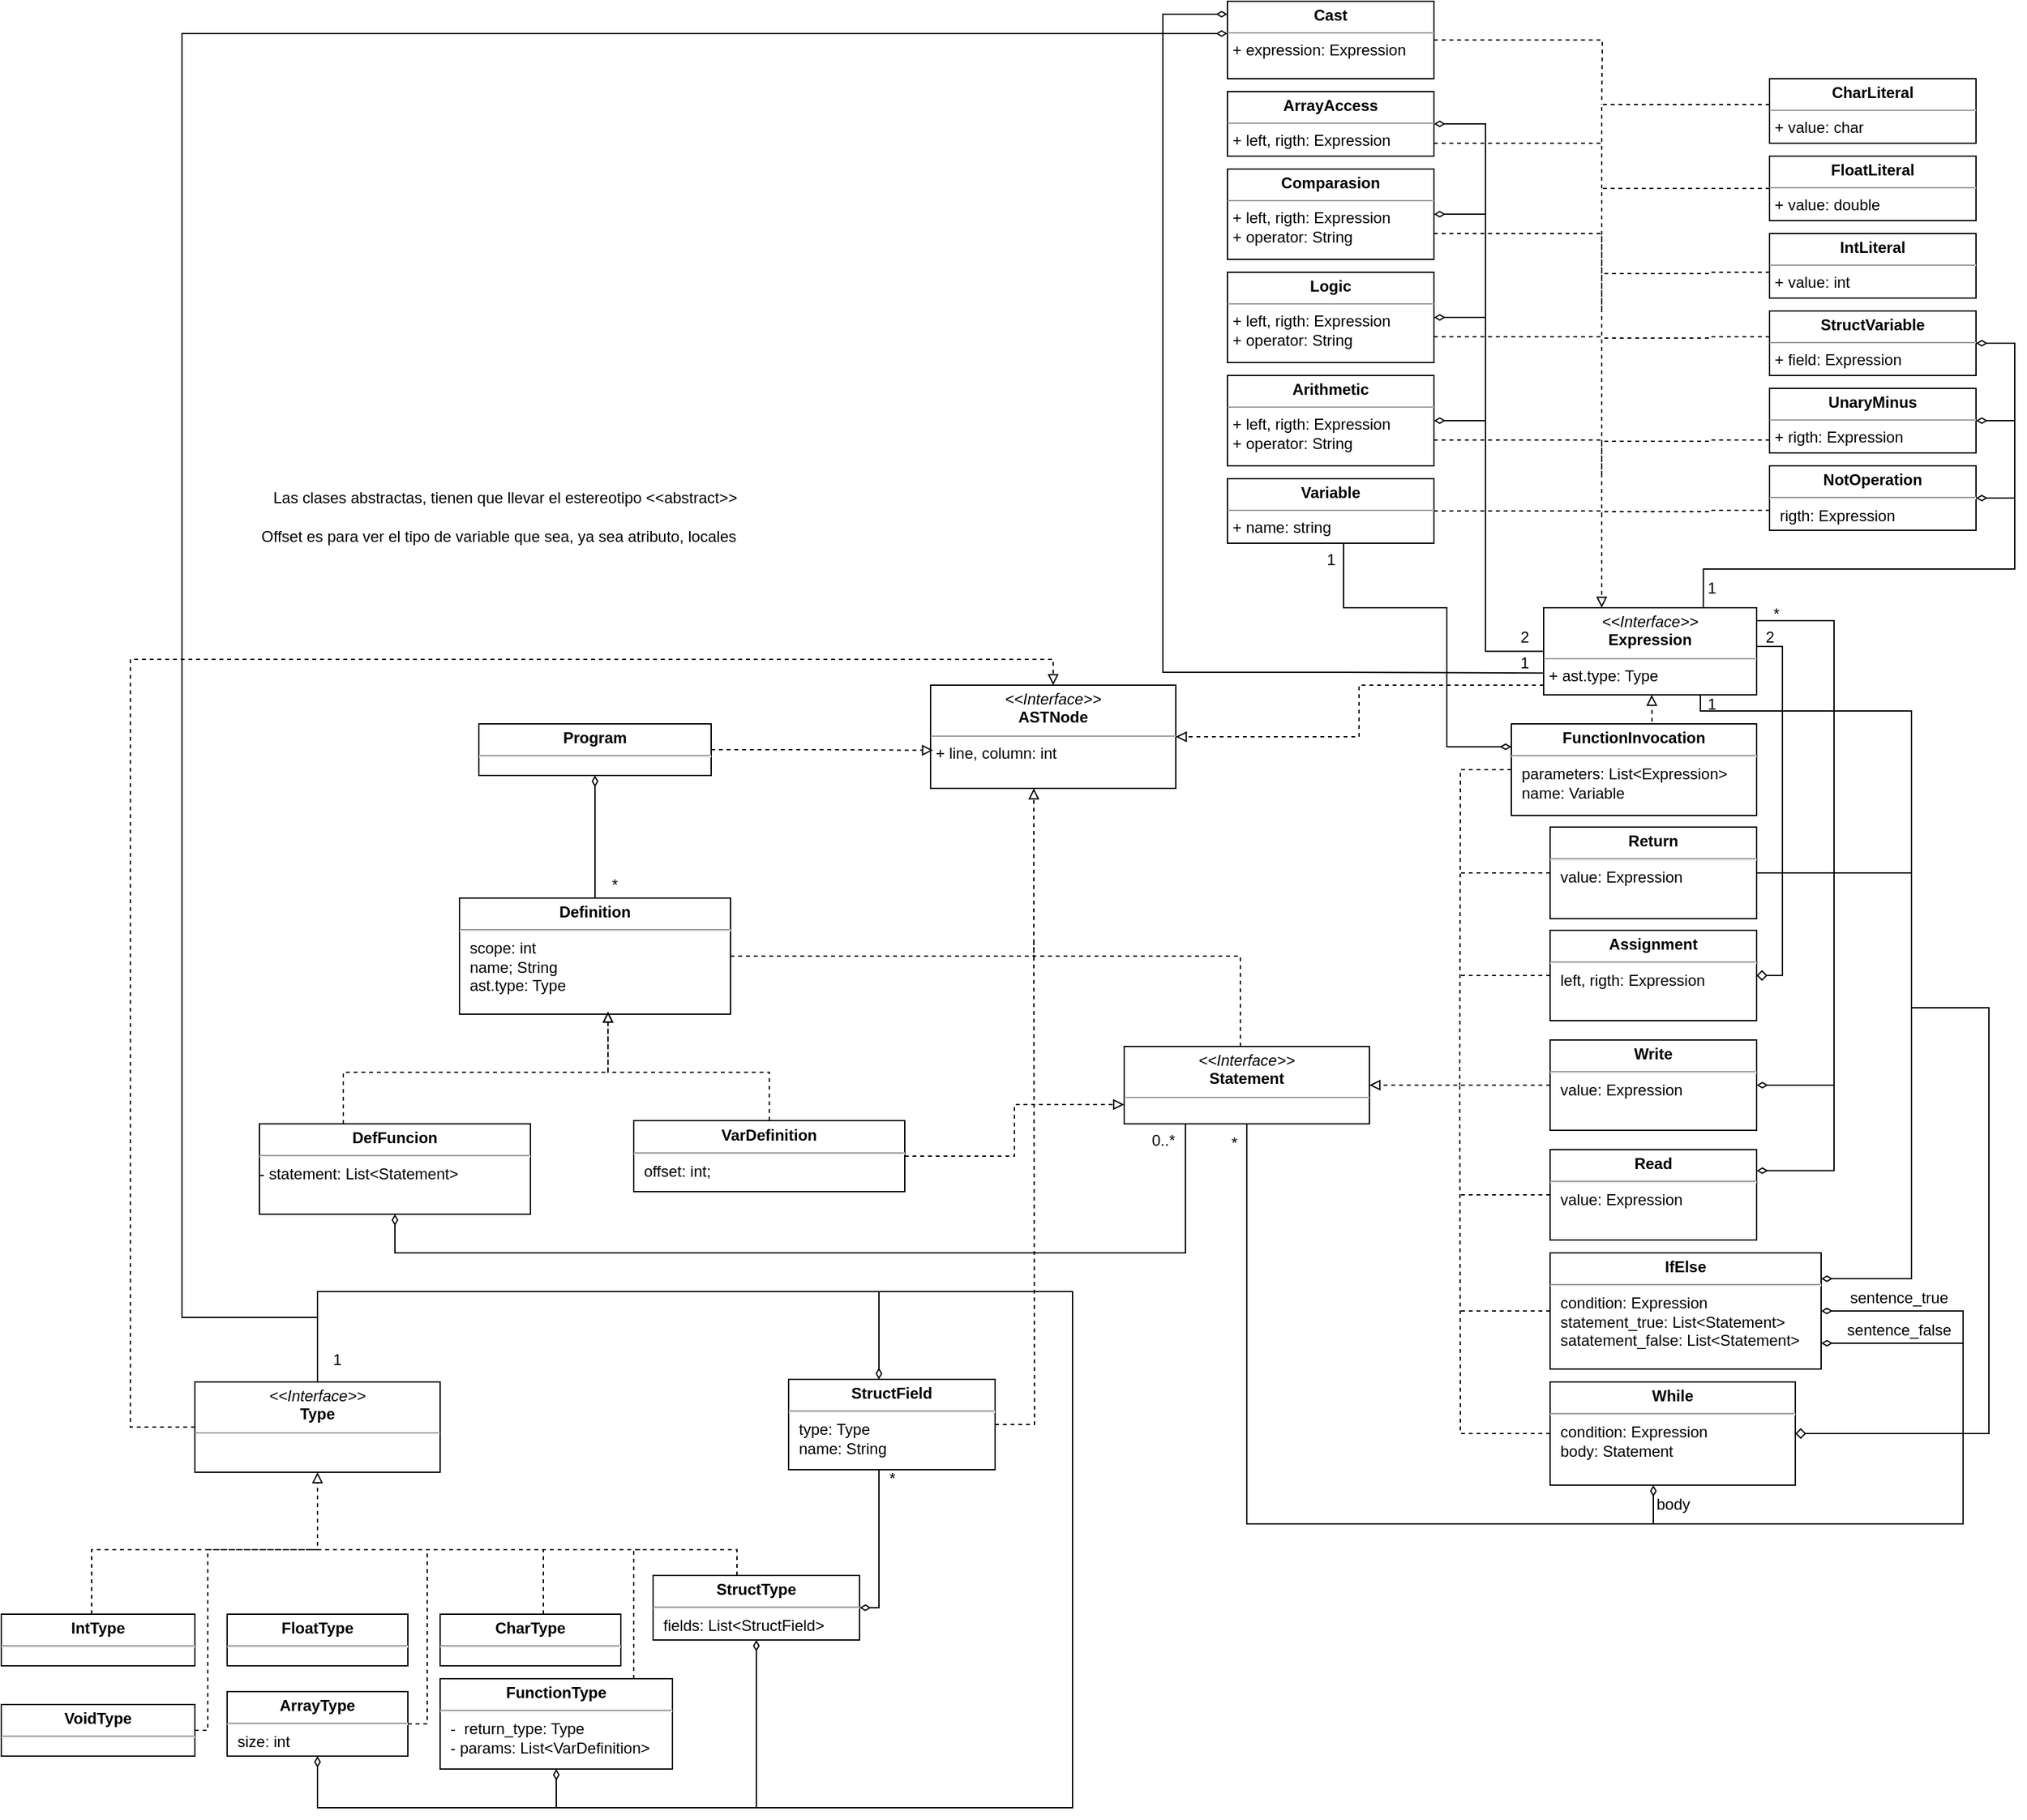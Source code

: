 <mxfile version="23.1.1" type="device" pages="2">
  <diagram id="C5RBs43oDa-KdzZeNtuy" name="Page-1">
    <mxGraphModel dx="2514" dy="3216" grid="1" gridSize="10" guides="1" tooltips="1" connect="1" arrows="1" fold="1" page="1" pageScale="1" pageWidth="827" pageHeight="1169" math="0" shadow="0">
      <root>
        <mxCell id="WIyWlLk6GJQsqaUBKTNV-0" />
        <mxCell id="WIyWlLk6GJQsqaUBKTNV-1" parent="WIyWlLk6GJQsqaUBKTNV-0" />
        <mxCell id="plQo8e0LpWmykFylPZVp-8" style="edgeStyle=orthogonalEdgeStyle;rounded=0;orthogonalLoop=1;jettySize=auto;html=1;entryX=0;entryY=0.5;entryDx=0;entryDy=0;endArrow=none;endFill=0;startArrow=diamondThin;startFill=0;" parent="WIyWlLk6GJQsqaUBKTNV-1" edge="1">
          <mxGeometry relative="1" as="geometry">
            <Array as="points">
              <mxPoint x="-10" y="315" />
              <mxPoint x="-10" y="80" />
            </Array>
            <mxPoint x="30" y="315" as="sourcePoint" />
          </mxGeometry>
        </mxCell>
        <mxCell id="plQo8e0LpWmykFylPZVp-22" value="&lt;p style=&quot;margin:0px;margin-top:4px;text-align:center;&quot;&gt;&lt;i&gt;&amp;lt;&amp;lt;Interface&amp;gt;&amp;gt;&lt;/i&gt;&lt;br&gt;&lt;b&gt;ASTNode&lt;/b&gt;&lt;/p&gt;&lt;hr size=&quot;1&quot;&gt;&lt;p style=&quot;margin:0px;margin-left:4px;&quot;&gt;+ line, column: int&lt;br&gt;&lt;/p&gt;" style="verticalAlign=top;align=left;overflow=fill;fontSize=12;fontFamily=Helvetica;html=1;whiteSpace=wrap;" parent="WIyWlLk6GJQsqaUBKTNV-1" vertex="1">
          <mxGeometry x="-40" y="-890" width="190" height="80" as="geometry" />
        </mxCell>
        <mxCell id="plQo8e0LpWmykFylPZVp-24" value="&lt;p style=&quot;margin: 4px 0px 0px; text-align: center;&quot;&gt;&lt;b&gt;Program&lt;/b&gt;&lt;/p&gt;&lt;hr&gt;&lt;p style=&quot;margin:0px;margin-left:8px;&quot;&gt;&lt;br&gt;&lt;/p&gt;" style="verticalAlign=top;align=left;overflow=fill;fontSize=12;fontFamily=Helvetica;html=1;whiteSpace=wrap;" parent="WIyWlLk6GJQsqaUBKTNV-1" vertex="1">
          <mxGeometry x="-390" y="-860" width="180" height="40" as="geometry" />
        </mxCell>
        <mxCell id="HW3bx3FGWLDABBvkwX8J-3" style="edgeStyle=orthogonalEdgeStyle;rounded=0;orthogonalLoop=1;jettySize=auto;html=1;endArrow=diamondThin;endFill=0;" parent="WIyWlLk6GJQsqaUBKTNV-1" source="plQo8e0LpWmykFylPZVp-25" target="plQo8e0LpWmykFylPZVp-24" edge="1">
          <mxGeometry relative="1" as="geometry" />
        </mxCell>
        <mxCell id="HW3bx3FGWLDABBvkwX8J-6" style="edgeStyle=orthogonalEdgeStyle;rounded=0;orthogonalLoop=1;jettySize=auto;html=1;endArrow=none;endFill=0;dashed=1;" parent="WIyWlLk6GJQsqaUBKTNV-1" source="plQo8e0LpWmykFylPZVp-25" edge="1">
          <mxGeometry relative="1" as="geometry">
            <mxPoint x="40" y="-680" as="targetPoint" />
          </mxGeometry>
        </mxCell>
        <mxCell id="plQo8e0LpWmykFylPZVp-25" value="&lt;p style=&quot;margin: 4px 0px 0px; text-align: center;&quot;&gt;&lt;b&gt;Definition&lt;/b&gt;&lt;/p&gt;&lt;hr&gt;&lt;p style=&quot;margin:0px;margin-left:8px;&quot;&gt;scope: int&lt;/p&gt;&lt;p style=&quot;margin:0px;margin-left:8px;&quot;&gt;name; String&lt;/p&gt;&lt;p style=&quot;margin:0px;margin-left:8px;&quot;&gt;ast.type: Type&lt;/p&gt;" style="verticalAlign=top;align=left;overflow=fill;fontSize=12;fontFamily=Helvetica;html=1;whiteSpace=wrap;" parent="WIyWlLk6GJQsqaUBKTNV-1" vertex="1">
          <mxGeometry x="-405" y="-725" width="210" height="90" as="geometry" />
        </mxCell>
        <mxCell id="0OA5w1_CqSgmI8OwINy6-0" style="edgeStyle=orthogonalEdgeStyle;rounded=0;orthogonalLoop=1;jettySize=auto;html=1;entryX=0.5;entryY=0;entryDx=0;entryDy=0;endArrow=block;endFill=0;dashed=1;" parent="WIyWlLk6GJQsqaUBKTNV-1" source="plQo8e0LpWmykFylPZVp-52" target="plQo8e0LpWmykFylPZVp-22" edge="1">
          <mxGeometry relative="1" as="geometry">
            <Array as="points">
              <mxPoint x="-660" y="-315" />
              <mxPoint x="-660" y="-910" />
              <mxPoint x="55" y="-910" />
            </Array>
          </mxGeometry>
        </mxCell>
        <mxCell id="plQo8e0LpWmykFylPZVp-52" value="&lt;p style=&quot;margin:0px;margin-top:4px;text-align:center;&quot;&gt;&lt;i&gt;&amp;lt;&amp;lt;Interface&amp;gt;&amp;gt;&lt;/i&gt;&lt;br&gt;&lt;b&gt;Type&lt;/b&gt;&lt;/p&gt;&lt;hr size=&quot;1&quot;&gt;&lt;p style=&quot;margin:0px;margin-left:4px;&quot;&gt;&lt;br&gt;&lt;/p&gt;" style="verticalAlign=top;align=left;overflow=fill;fontSize=12;fontFamily=Helvetica;html=1;whiteSpace=wrap;" parent="WIyWlLk6GJQsqaUBKTNV-1" vertex="1">
          <mxGeometry x="-610" y="-350" width="190" height="70" as="geometry" />
        </mxCell>
        <mxCell id="plQo8e0LpWmykFylPZVp-53" value="&lt;p style=&quot;margin: 4px 0px 0px; text-align: center;&quot;&gt;&lt;b&gt;IntType&lt;/b&gt;&lt;/p&gt;&lt;hr&gt;&lt;p style=&quot;margin:0px;margin-left:8px;&quot;&gt;&lt;br&gt;&lt;/p&gt;" style="verticalAlign=top;align=left;overflow=fill;fontSize=12;fontFamily=Helvetica;html=1;whiteSpace=wrap;" parent="WIyWlLk6GJQsqaUBKTNV-1" vertex="1">
          <mxGeometry x="-760" y="-170" width="150" height="40" as="geometry" />
        </mxCell>
        <mxCell id="plQo8e0LpWmykFylPZVp-54" style="edgeStyle=orthogonalEdgeStyle;rounded=0;orthogonalLoop=1;jettySize=auto;html=1;entryX=0.5;entryY=1;entryDx=0;entryDy=0;dashed=1;endArrow=block;endFill=0;" parent="WIyWlLk6GJQsqaUBKTNV-1" source="plQo8e0LpWmykFylPZVp-53" target="plQo8e0LpWmykFylPZVp-52" edge="1">
          <mxGeometry relative="1" as="geometry">
            <Array as="points">
              <mxPoint x="-690" y="-220" />
              <mxPoint x="-515" y="-220" />
            </Array>
          </mxGeometry>
        </mxCell>
        <mxCell id="plQo8e0LpWmykFylPZVp-55" value="&lt;p style=&quot;margin: 4px 0px 0px; text-align: center;&quot;&gt;&lt;b&gt;FloatType&lt;/b&gt;&lt;/p&gt;&lt;hr&gt;&lt;p style=&quot;margin:0px;margin-left:8px;&quot;&gt;&lt;br&gt;&lt;/p&gt;" style="verticalAlign=top;align=left;overflow=fill;fontSize=12;fontFamily=Helvetica;html=1;whiteSpace=wrap;" parent="WIyWlLk6GJQsqaUBKTNV-1" vertex="1">
          <mxGeometry x="-585" y="-170" width="140" height="40" as="geometry" />
        </mxCell>
        <mxCell id="0OA5w1_CqSgmI8OwINy6-3" style="edgeStyle=orthogonalEdgeStyle;rounded=0;orthogonalLoop=1;jettySize=auto;html=1;dashed=1;endArrow=none;endFill=0;" parent="WIyWlLk6GJQsqaUBKTNV-1" source="plQo8e0LpWmykFylPZVp-60" edge="1">
          <mxGeometry relative="1" as="geometry">
            <mxPoint x="-520" y="-220" as="targetPoint" />
            <Array as="points">
              <mxPoint x="-340" y="-220" />
            </Array>
          </mxGeometry>
        </mxCell>
        <mxCell id="plQo8e0LpWmykFylPZVp-60" value="&lt;p style=&quot;margin: 4px 0px 0px; text-align: center;&quot;&gt;&lt;b&gt;CharType&lt;/b&gt;&lt;/p&gt;&lt;hr&gt;&lt;p style=&quot;margin:0px;margin-left:8px;&quot;&gt;&lt;br&gt;&lt;/p&gt;" style="verticalAlign=top;align=left;overflow=fill;fontSize=12;fontFamily=Helvetica;html=1;whiteSpace=wrap;" parent="WIyWlLk6GJQsqaUBKTNV-1" vertex="1">
          <mxGeometry x="-420" y="-170" width="140" height="40" as="geometry" />
        </mxCell>
        <mxCell id="0OA5w1_CqSgmI8OwINy6-5" style="edgeStyle=orthogonalEdgeStyle;rounded=0;orthogonalLoop=1;jettySize=auto;html=1;endArrow=none;endFill=0;dashed=1;" parent="WIyWlLk6GJQsqaUBKTNV-1" source="plQo8e0LpWmykFylPZVp-67" edge="1">
          <mxGeometry relative="1" as="geometry">
            <mxPoint x="-430" y="-220" as="targetPoint" />
            <Array as="points">
              <mxPoint x="-430" y="-85" />
            </Array>
          </mxGeometry>
        </mxCell>
        <mxCell id="0OA5w1_CqSgmI8OwINy6-11" style="edgeStyle=orthogonalEdgeStyle;rounded=0;orthogonalLoop=1;jettySize=auto;html=1;entryX=0.5;entryY=0;entryDx=0;entryDy=0;endArrow=none;endFill=0;startArrow=diamondThin;startFill=0;" parent="WIyWlLk6GJQsqaUBKTNV-1" source="plQo8e0LpWmykFylPZVp-67" target="plQo8e0LpWmykFylPZVp-52" edge="1">
          <mxGeometry relative="1" as="geometry">
            <Array as="points">
              <mxPoint x="-515" y="-20" />
              <mxPoint x="70" y="-20" />
              <mxPoint x="70" y="-420" />
              <mxPoint x="-515" y="-420" />
            </Array>
          </mxGeometry>
        </mxCell>
        <mxCell id="plQo8e0LpWmykFylPZVp-67" value="&lt;p style=&quot;margin: 4px 0px 0px; text-align: center;&quot;&gt;&lt;b&gt;ArrayType&lt;/b&gt;&lt;/p&gt;&lt;hr&gt;&lt;p style=&quot;margin:0px;margin-left:8px;&quot;&gt;size: int&lt;/p&gt;" style="verticalAlign=top;align=left;overflow=fill;fontSize=12;fontFamily=Helvetica;html=1;whiteSpace=wrap;" parent="WIyWlLk6GJQsqaUBKTNV-1" vertex="1">
          <mxGeometry x="-585" y="-110" width="140" height="50" as="geometry" />
        </mxCell>
        <mxCell id="0OA5w1_CqSgmI8OwINy6-4" style="edgeStyle=orthogonalEdgeStyle;rounded=0;orthogonalLoop=1;jettySize=auto;html=1;dashed=1;endArrow=none;endFill=0;" parent="WIyWlLk6GJQsqaUBKTNV-1" source="plQo8e0LpWmykFylPZVp-73" edge="1">
          <mxGeometry relative="1" as="geometry">
            <mxPoint x="-350" y="-220" as="targetPoint" />
            <Array as="points">
              <mxPoint x="-190" y="-220" />
            </Array>
          </mxGeometry>
        </mxCell>
        <mxCell id="0OA5w1_CqSgmI8OwINy6-12" style="edgeStyle=orthogonalEdgeStyle;rounded=0;orthogonalLoop=1;jettySize=auto;html=1;endArrow=none;endFill=0;startArrow=diamondThin;startFill=0;" parent="WIyWlLk6GJQsqaUBKTNV-1" source="plQo8e0LpWmykFylPZVp-73" edge="1">
          <mxGeometry relative="1" as="geometry">
            <mxPoint x="-190" y="-20" as="targetPoint" />
            <Array as="points">
              <mxPoint x="-175" y="-20" />
            </Array>
          </mxGeometry>
        </mxCell>
        <mxCell id="plQo8e0LpWmykFylPZVp-73" value="&lt;p style=&quot;margin: 4px 0px 0px; text-align: center;&quot;&gt;&lt;b&gt;StructType&lt;/b&gt;&lt;/p&gt;&lt;hr&gt;&lt;p style=&quot;margin:0px;margin-left:8px;&quot;&gt;fields: List&amp;lt;StructField&amp;gt;&lt;/p&gt;" style="verticalAlign=top;align=left;overflow=fill;fontSize=12;fontFamily=Helvetica;html=1;whiteSpace=wrap;" parent="WIyWlLk6GJQsqaUBKTNV-1" vertex="1">
          <mxGeometry x="-255" y="-200" width="160" height="50" as="geometry" />
        </mxCell>
        <mxCell id="HW3bx3FGWLDABBvkwX8J-49" style="edgeStyle=orthogonalEdgeStyle;rounded=0;orthogonalLoop=1;jettySize=auto;html=1;dashed=1;endArrow=block;endFill=0;" parent="WIyWlLk6GJQsqaUBKTNV-1" source="HW3bx3FGWLDABBvkwX8J-0" target="plQo8e0LpWmykFylPZVp-22" edge="1">
          <mxGeometry relative="1" as="geometry">
            <Array as="points">
              <mxPoint x="292" y="-890" />
              <mxPoint x="292" y="-850" />
            </Array>
          </mxGeometry>
        </mxCell>
        <mxCell id="HW3bx3FGWLDABBvkwX8J-0" value="&lt;p style=&quot;margin:0px;margin-top:4px;text-align:center;&quot;&gt;&lt;i&gt;&amp;lt;&amp;lt;Interface&amp;gt;&amp;gt;&lt;/i&gt;&lt;br&gt;&lt;b&gt;Expression&lt;/b&gt;&lt;/p&gt;&lt;hr size=&quot;1&quot;&gt;&lt;p style=&quot;margin:0px;margin-left:4px;&quot;&gt;+ ast.type: Type&lt;br&gt;&lt;/p&gt;" style="verticalAlign=top;align=left;overflow=fill;fontSize=12;fontFamily=Helvetica;html=1;whiteSpace=wrap;" parent="WIyWlLk6GJQsqaUBKTNV-1" vertex="1">
          <mxGeometry x="435" y="-950" width="165" height="67.5" as="geometry" />
        </mxCell>
        <mxCell id="HW3bx3FGWLDABBvkwX8J-5" style="edgeStyle=orthogonalEdgeStyle;rounded=0;orthogonalLoop=1;jettySize=auto;html=1;dashed=1;endArrow=block;endFill=0;" parent="WIyWlLk6GJQsqaUBKTNV-1" source="HW3bx3FGWLDABBvkwX8J-1" target="plQo8e0LpWmykFylPZVp-22" edge="1">
          <mxGeometry relative="1" as="geometry">
            <Array as="points">
              <mxPoint x="200" y="-680" />
              <mxPoint x="40" y="-680" />
            </Array>
          </mxGeometry>
        </mxCell>
        <mxCell id="HW3bx3FGWLDABBvkwX8J-1" value="&lt;p style=&quot;margin:0px;margin-top:4px;text-align:center;&quot;&gt;&lt;i&gt;&amp;lt;&amp;lt;Interface&amp;gt;&amp;gt;&lt;/i&gt;&lt;br&gt;&lt;b&gt;Statement&lt;/b&gt;&lt;/p&gt;&lt;hr size=&quot;1&quot;&gt;&lt;p style=&quot;margin:0px;margin-left:4px;&quot;&gt;&lt;br&gt;&lt;/p&gt;" style="verticalAlign=top;align=left;overflow=fill;fontSize=12;fontFamily=Helvetica;html=1;whiteSpace=wrap;" parent="WIyWlLk6GJQsqaUBKTNV-1" vertex="1">
          <mxGeometry x="110" y="-610" width="190" height="60" as="geometry" />
        </mxCell>
        <mxCell id="HW3bx3FGWLDABBvkwX8J-2" style="edgeStyle=orthogonalEdgeStyle;rounded=0;orthogonalLoop=1;jettySize=auto;html=1;entryX=0.01;entryY=0.631;entryDx=0;entryDy=0;entryPerimeter=0;endArrow=block;endFill=0;dashed=1;" parent="WIyWlLk6GJQsqaUBKTNV-1" source="plQo8e0LpWmykFylPZVp-24" target="plQo8e0LpWmykFylPZVp-22" edge="1">
          <mxGeometry relative="1" as="geometry" />
        </mxCell>
        <mxCell id="HW3bx3FGWLDABBvkwX8J-4" value="*" style="text;html=1;align=center;verticalAlign=middle;resizable=0;points=[];autosize=1;strokeColor=none;fillColor=none;" parent="WIyWlLk6GJQsqaUBKTNV-1" vertex="1">
          <mxGeometry x="-300" y="-750" width="30" height="30" as="geometry" />
        </mxCell>
        <mxCell id="ItUhGIENfpOcpJQmX-cn-6" style="edgeStyle=orthogonalEdgeStyle;rounded=0;orthogonalLoop=1;jettySize=auto;html=1;entryX=0.25;entryY=1;entryDx=0;entryDy=0;endArrow=none;endFill=0;startArrow=diamondThin;startFill=0;" parent="WIyWlLk6GJQsqaUBKTNV-1" source="HW3bx3FGWLDABBvkwX8J-8" target="HW3bx3FGWLDABBvkwX8J-1" edge="1">
          <mxGeometry relative="1" as="geometry">
            <Array as="points">
              <mxPoint x="-455" y="-450" />
              <mxPoint x="157" y="-450" />
            </Array>
          </mxGeometry>
        </mxCell>
        <mxCell id="HW3bx3FGWLDABBvkwX8J-8" value="&lt;p style=&quot;margin: 4px 0px 0px; text-align: center;&quot;&gt;&lt;b&gt;DefFuncion&lt;/b&gt;&lt;/p&gt;&lt;hr&gt;- statement&lt;span style=&quot;background-color: initial;&quot;&gt;: List&amp;lt;Statement&amp;gt;&lt;br&gt;&lt;/span&gt;" style="verticalAlign=top;align=left;overflow=fill;fontSize=12;fontFamily=Helvetica;html=1;whiteSpace=wrap;" parent="WIyWlLk6GJQsqaUBKTNV-1" vertex="1">
          <mxGeometry x="-560" y="-550" width="210" height="70" as="geometry" />
        </mxCell>
        <mxCell id="HW3bx3FGWLDABBvkwX8J-10" style="edgeStyle=orthogonalEdgeStyle;rounded=0;orthogonalLoop=1;jettySize=auto;html=1;entryX=0;entryY=0.75;entryDx=0;entryDy=0;endArrow=block;endFill=0;dashed=1;" parent="WIyWlLk6GJQsqaUBKTNV-1" source="HW3bx3FGWLDABBvkwX8J-9" target="HW3bx3FGWLDABBvkwX8J-1" edge="1">
          <mxGeometry relative="1" as="geometry" />
        </mxCell>
        <mxCell id="HW3bx3FGWLDABBvkwX8J-9" value="&lt;p style=&quot;margin: 4px 0px 0px; text-align: center;&quot;&gt;&lt;b&gt;VarDefinition&lt;/b&gt;&lt;/p&gt;&lt;hr&gt;&lt;p style=&quot;margin:0px;margin-left:8px;&quot;&gt;&lt;span style=&quot;background-color: initial;&quot;&gt;offset: int;&lt;/span&gt;&lt;/p&gt;" style="verticalAlign=top;align=left;overflow=fill;fontSize=12;fontFamily=Helvetica;html=1;whiteSpace=wrap;" parent="WIyWlLk6GJQsqaUBKTNV-1" vertex="1">
          <mxGeometry x="-270" y="-552.5" width="210" height="55" as="geometry" />
        </mxCell>
        <mxCell id="HW3bx3FGWLDABBvkwX8J-11" style="edgeStyle=orthogonalEdgeStyle;rounded=0;orthogonalLoop=1;jettySize=auto;html=1;entryX=0.548;entryY=0.978;entryDx=0;entryDy=0;entryPerimeter=0;dashed=1;endArrow=block;endFill=0;" parent="WIyWlLk6GJQsqaUBKTNV-1" source="HW3bx3FGWLDABBvkwX8J-9" target="plQo8e0LpWmykFylPZVp-25" edge="1">
          <mxGeometry relative="1" as="geometry">
            <Array as="points">
              <mxPoint x="-165" y="-590" />
              <mxPoint x="-290" y="-590" />
            </Array>
          </mxGeometry>
        </mxCell>
        <mxCell id="HW3bx3FGWLDABBvkwX8J-12" style="edgeStyle=orthogonalEdgeStyle;rounded=0;orthogonalLoop=1;jettySize=auto;html=1;entryX=0.548;entryY=0.978;entryDx=0;entryDy=0;entryPerimeter=0;dashed=1;endArrow=block;endFill=0;" parent="WIyWlLk6GJQsqaUBKTNV-1" source="HW3bx3FGWLDABBvkwX8J-8" target="plQo8e0LpWmykFylPZVp-25" edge="1">
          <mxGeometry relative="1" as="geometry">
            <Array as="points">
              <mxPoint x="-495" y="-590" />
              <mxPoint x="-290" y="-590" />
            </Array>
          </mxGeometry>
        </mxCell>
        <mxCell id="HW3bx3FGWLDABBvkwX8J-14" style="edgeStyle=orthogonalEdgeStyle;rounded=0;orthogonalLoop=1;jettySize=auto;html=1;startArrow=diamondThin;startFill=0;endArrow=none;endFill=0;" parent="WIyWlLk6GJQsqaUBKTNV-1" edge="1">
          <mxGeometry relative="1" as="geometry">
            <mxPoint x="600.0" y="-513.744" as="sourcePoint" />
            <mxPoint x="600" y="-920" as="targetPoint" />
            <Array as="points">
              <mxPoint x="660" y="-514" />
              <mxPoint x="660" y="-940" />
              <mxPoint x="600" y="-940" />
            </Array>
          </mxGeometry>
        </mxCell>
        <mxCell id="HW3bx3FGWLDABBvkwX8J-27" style="edgeStyle=orthogonalEdgeStyle;rounded=0;orthogonalLoop=1;jettySize=auto;html=1;endArrow=none;endFill=0;dashed=1;" parent="WIyWlLk6GJQsqaUBKTNV-1" source="HW3bx3FGWLDABBvkwX8J-13" edge="1">
          <mxGeometry relative="1" as="geometry">
            <mxPoint x="370" y="-495" as="targetPoint" />
          </mxGeometry>
        </mxCell>
        <mxCell id="HW3bx3FGWLDABBvkwX8J-13" value="&lt;p style=&quot;margin: 4px 0px 0px; text-align: center;&quot;&gt;&lt;b&gt;Read&lt;/b&gt;&lt;/p&gt;&lt;hr&gt;&lt;p style=&quot;margin:0px;margin-left:8px;&quot;&gt;value: Expression&lt;br&gt;&lt;/p&gt;" style="verticalAlign=top;align=left;overflow=fill;fontSize=12;fontFamily=Helvetica;html=1;whiteSpace=wrap;" parent="WIyWlLk6GJQsqaUBKTNV-1" vertex="1">
          <mxGeometry x="440" y="-530" width="160" height="70" as="geometry" />
        </mxCell>
        <mxCell id="HW3bx3FGWLDABBvkwX8J-29" style="edgeStyle=orthogonalEdgeStyle;rounded=0;orthogonalLoop=1;jettySize=auto;html=1;dashed=1;endArrow=none;endFill=0;" parent="WIyWlLk6GJQsqaUBKTNV-1" source="HW3bx3FGWLDABBvkwX8J-15" edge="1">
          <mxGeometry relative="1" as="geometry">
            <mxPoint x="370" y="-744.5" as="targetPoint" />
          </mxGeometry>
        </mxCell>
        <mxCell id="HW3bx3FGWLDABBvkwX8J-53" style="edgeStyle=orthogonalEdgeStyle;rounded=0;orthogonalLoop=1;jettySize=auto;html=1;endArrow=none;endFill=0;" parent="WIyWlLk6GJQsqaUBKTNV-1" source="HW3bx3FGWLDABBvkwX8J-15" edge="1">
          <mxGeometry relative="1" as="geometry">
            <mxPoint x="720" y="-744.5" as="targetPoint" />
          </mxGeometry>
        </mxCell>
        <mxCell id="HW3bx3FGWLDABBvkwX8J-15" value="&lt;p style=&quot;margin: 4px 0px 0px; text-align: center;&quot;&gt;&lt;b&gt;Return&lt;/b&gt;&lt;/p&gt;&lt;hr&gt;&lt;p style=&quot;margin:0px;margin-left:8px;&quot;&gt;value: Expression&lt;br&gt;&lt;/p&gt;" style="verticalAlign=top;align=left;overflow=fill;fontSize=12;fontFamily=Helvetica;html=1;whiteSpace=wrap;" parent="WIyWlLk6GJQsqaUBKTNV-1" vertex="1">
          <mxGeometry x="440" y="-780" width="160" height="71" as="geometry" />
        </mxCell>
        <mxCell id="HW3bx3FGWLDABBvkwX8J-18" style="edgeStyle=orthogonalEdgeStyle;rounded=0;orthogonalLoop=1;jettySize=auto;html=1;endArrow=none;endFill=0;startArrow=diamondThin;startFill=0;" parent="WIyWlLk6GJQsqaUBKTNV-1" source="HW3bx3FGWLDABBvkwX8J-17" edge="1">
          <mxGeometry relative="1" as="geometry">
            <mxPoint x="660" y="-585" as="targetPoint" />
            <Array as="points">
              <mxPoint x="660" y="-580" />
            </Array>
          </mxGeometry>
        </mxCell>
        <mxCell id="HW3bx3FGWLDABBvkwX8J-24" style="edgeStyle=orthogonalEdgeStyle;rounded=0;orthogonalLoop=1;jettySize=auto;html=1;endArrow=block;endFill=0;dashed=1;" parent="WIyWlLk6GJQsqaUBKTNV-1" source="HW3bx3FGWLDABBvkwX8J-17" target="HW3bx3FGWLDABBvkwX8J-1" edge="1">
          <mxGeometry relative="1" as="geometry" />
        </mxCell>
        <mxCell id="HW3bx3FGWLDABBvkwX8J-17" value="&lt;p style=&quot;margin: 4px 0px 0px; text-align: center;&quot;&gt;&lt;b&gt;Write&lt;/b&gt;&lt;/p&gt;&lt;hr&gt;&lt;p style=&quot;margin:0px;margin-left:8px;&quot;&gt;value: Expression&lt;br&gt;&lt;/p&gt;" style="verticalAlign=top;align=left;overflow=fill;fontSize=12;fontFamily=Helvetica;html=1;whiteSpace=wrap;" parent="WIyWlLk6GJQsqaUBKTNV-1" vertex="1">
          <mxGeometry x="440" y="-615" width="160" height="70" as="geometry" />
        </mxCell>
        <mxCell id="HW3bx3FGWLDABBvkwX8J-26" style="edgeStyle=orthogonalEdgeStyle;rounded=0;orthogonalLoop=1;jettySize=auto;html=1;dashed=1;endArrow=none;endFill=0;" parent="WIyWlLk6GJQsqaUBKTNV-1" source="HW3bx3FGWLDABBvkwX8J-19" edge="1">
          <mxGeometry relative="1" as="geometry">
            <mxPoint x="370" y="-405" as="targetPoint" />
          </mxGeometry>
        </mxCell>
        <mxCell id="HW3bx3FGWLDABBvkwX8J-34" style="edgeStyle=orthogonalEdgeStyle;rounded=0;orthogonalLoop=1;jettySize=auto;html=1;endArrow=none;endFill=0;startArrow=diamondThin;startFill=0;" parent="WIyWlLk6GJQsqaUBKTNV-1" source="HW3bx3FGWLDABBvkwX8J-19" edge="1">
          <mxGeometry relative="1" as="geometry">
            <mxPoint x="520" y="-240" as="targetPoint" />
            <Array as="points">
              <mxPoint x="760" y="-380" />
              <mxPoint x="760" y="-240" />
            </Array>
          </mxGeometry>
        </mxCell>
        <mxCell id="HW3bx3FGWLDABBvkwX8J-35" style="edgeStyle=orthogonalEdgeStyle;rounded=0;orthogonalLoop=1;jettySize=auto;html=1;startArrow=diamondThin;startFill=0;endArrow=none;endFill=0;" parent="WIyWlLk6GJQsqaUBKTNV-1" source="HW3bx3FGWLDABBvkwX8J-19" edge="1">
          <mxGeometry relative="1" as="geometry">
            <mxPoint x="760" y="-380" as="targetPoint" />
            <Array as="points">
              <mxPoint x="760" y="-405" />
            </Array>
          </mxGeometry>
        </mxCell>
        <mxCell id="HW3bx3FGWLDABBvkwX8J-40" style="edgeStyle=orthogonalEdgeStyle;rounded=0;orthogonalLoop=1;jettySize=auto;html=1;startArrow=diamondThin;startFill=0;endArrow=none;endFill=0;entryX=0.736;entryY=1.005;entryDx=0;entryDy=0;entryPerimeter=0;" parent="WIyWlLk6GJQsqaUBKTNV-1" source="HW3bx3FGWLDABBvkwX8J-19" target="HW3bx3FGWLDABBvkwX8J-0" edge="1">
          <mxGeometry relative="1" as="geometry">
            <mxPoint x="770" y="-710" as="targetPoint" />
            <Array as="points">
              <mxPoint x="720" y="-430" />
              <mxPoint x="720" y="-870" />
              <mxPoint x="556" y="-870" />
            </Array>
          </mxGeometry>
        </mxCell>
        <mxCell id="HW3bx3FGWLDABBvkwX8J-19" value="&lt;p style=&quot;margin: 4px 0px 0px; text-align: center;&quot;&gt;&lt;b&gt;IfElse&lt;/b&gt;&lt;/p&gt;&lt;hr&gt;&lt;p style=&quot;border-color: var(--border-color); margin: 0px 0px 0px 8px;&quot;&gt;condition: Expression&amp;nbsp;&lt;/p&gt;&lt;p style=&quot;border-color: var(--border-color); margin: 0px 0px 0px 8px;&quot;&gt;statement_true: List&amp;lt;Statement&amp;gt;&lt;br style=&quot;border-color: var(--border-color);&quot;&gt;satatement_false: List&amp;lt;Statement&amp;gt;&lt;/p&gt;" style="verticalAlign=top;align=left;overflow=fill;fontSize=12;fontFamily=Helvetica;html=1;whiteSpace=wrap;" parent="WIyWlLk6GJQsqaUBKTNV-1" vertex="1">
          <mxGeometry x="440" y="-450" width="210" height="90" as="geometry" />
        </mxCell>
        <mxCell id="HW3bx3FGWLDABBvkwX8J-25" style="edgeStyle=orthogonalEdgeStyle;rounded=0;orthogonalLoop=1;jettySize=auto;html=1;dashed=1;endArrow=none;endFill=0;" parent="WIyWlLk6GJQsqaUBKTNV-1" source="HW3bx3FGWLDABBvkwX8J-20" edge="1">
          <mxGeometry relative="1" as="geometry">
            <mxPoint x="370" y="-580" as="targetPoint" />
          </mxGeometry>
        </mxCell>
        <mxCell id="HW3bx3FGWLDABBvkwX8J-31" style="edgeStyle=orthogonalEdgeStyle;rounded=0;orthogonalLoop=1;jettySize=auto;html=1;entryX=0.5;entryY=1;entryDx=0;entryDy=0;endArrow=none;endFill=0;startArrow=diamondThin;startFill=0;" parent="WIyWlLk6GJQsqaUBKTNV-1" source="HW3bx3FGWLDABBvkwX8J-20" target="HW3bx3FGWLDABBvkwX8J-1" edge="1">
          <mxGeometry relative="1" as="geometry">
            <Array as="points">
              <mxPoint x="520" y="-240" />
              <mxPoint x="205" y="-240" />
            </Array>
          </mxGeometry>
        </mxCell>
        <mxCell id="HW3bx3FGWLDABBvkwX8J-42" style="edgeStyle=orthogonalEdgeStyle;rounded=0;orthogonalLoop=1;jettySize=auto;html=1;endArrow=none;endFill=0;startArrow=diamond;startFill=0;" parent="WIyWlLk6GJQsqaUBKTNV-1" source="HW3bx3FGWLDABBvkwX8J-20" edge="1">
          <mxGeometry relative="1" as="geometry">
            <mxPoint x="720" y="-640" as="targetPoint" />
            <Array as="points">
              <mxPoint x="780" y="-310" />
              <mxPoint x="780" y="-640" />
            </Array>
          </mxGeometry>
        </mxCell>
        <mxCell id="HW3bx3FGWLDABBvkwX8J-20" value="&lt;p style=&quot;margin: 4px 0px 0px; text-align: center;&quot;&gt;&lt;b&gt;While&lt;/b&gt;&lt;/p&gt;&lt;hr&gt;&lt;p style=&quot;margin:0px;margin-left:8px;&quot;&gt;condition: Expression&lt;br&gt;body: Statement&lt;/p&gt;" style="verticalAlign=top;align=left;overflow=fill;fontSize=12;fontFamily=Helvetica;html=1;whiteSpace=wrap;" parent="WIyWlLk6GJQsqaUBKTNV-1" vertex="1">
          <mxGeometry x="440" y="-350" width="190" height="80" as="geometry" />
        </mxCell>
        <mxCell id="HW3bx3FGWLDABBvkwX8J-30" style="edgeStyle=orthogonalEdgeStyle;rounded=0;orthogonalLoop=1;jettySize=auto;html=1;dashed=1;endArrow=none;endFill=0;" parent="WIyWlLk6GJQsqaUBKTNV-1" source="HW3bx3FGWLDABBvkwX8J-21" edge="1">
          <mxGeometry relative="1" as="geometry">
            <mxPoint x="370" y="-665" as="targetPoint" />
          </mxGeometry>
        </mxCell>
        <mxCell id="HW3bx3FGWLDABBvkwX8J-46" style="edgeStyle=orthogonalEdgeStyle;rounded=0;orthogonalLoop=1;jettySize=auto;html=1;entryX=1;entryY=0.444;entryDx=0;entryDy=0;entryPerimeter=0;startArrow=diamond;startFill=0;endArrow=none;endFill=0;" parent="WIyWlLk6GJQsqaUBKTNV-1" source="HW3bx3FGWLDABBvkwX8J-21" target="HW3bx3FGWLDABBvkwX8J-0" edge="1">
          <mxGeometry relative="1" as="geometry">
            <mxPoint x="640" y="-910" as="targetPoint" />
            <Array as="points">
              <mxPoint x="620" y="-665" />
              <mxPoint x="620" y="-920" />
            </Array>
          </mxGeometry>
        </mxCell>
        <mxCell id="HW3bx3FGWLDABBvkwX8J-21" value="&lt;p style=&quot;margin: 4px 0px 0px; text-align: center;&quot;&gt;&lt;b style=&quot;&quot;&gt;Assignment&lt;/b&gt;&lt;/p&gt;&lt;hr&gt;&lt;p style=&quot;margin:0px;margin-left:8px;&quot;&gt;left, rigth: Expression&lt;br&gt;&lt;/p&gt;" style="verticalAlign=top;align=left;overflow=fill;fontSize=12;fontFamily=Helvetica;html=1;whiteSpace=wrap;" parent="WIyWlLk6GJQsqaUBKTNV-1" vertex="1">
          <mxGeometry x="440" y="-700" width="160" height="70" as="geometry" />
        </mxCell>
        <mxCell id="HW3bx3FGWLDABBvkwX8J-28" style="edgeStyle=orthogonalEdgeStyle;rounded=0;orthogonalLoop=1;jettySize=auto;html=1;dashed=1;endArrow=none;endFill=0;" parent="WIyWlLk6GJQsqaUBKTNV-1" source="HW3bx3FGWLDABBvkwX8J-22" edge="1">
          <mxGeometry relative="1" as="geometry">
            <mxPoint x="370" y="-580" as="targetPoint" />
          </mxGeometry>
        </mxCell>
        <mxCell id="HW3bx3FGWLDABBvkwX8J-44" style="edgeStyle=orthogonalEdgeStyle;rounded=0;orthogonalLoop=1;jettySize=auto;html=1;entryX=0.5;entryY=1;entryDx=0;entryDy=0;endArrow=block;endFill=0;dashed=1;" parent="WIyWlLk6GJQsqaUBKTNV-1" edge="1">
          <mxGeometry relative="1" as="geometry">
            <mxPoint x="521.25" y="-840" as="sourcePoint" />
            <mxPoint x="518.75" y="-882.5" as="targetPoint" />
            <Array as="points">
              <mxPoint x="519" y="-840" />
              <mxPoint x="519" y="-861" />
              <mxPoint x="519" y="-861" />
            </Array>
          </mxGeometry>
        </mxCell>
        <mxCell id="HW3bx3FGWLDABBvkwX8J-22" value="&lt;p style=&quot;margin: 4px 0px 0px; text-align: center;&quot;&gt;&lt;b&gt;FunctionInvocation&lt;/b&gt;&lt;/p&gt;&lt;hr&gt;&lt;p style=&quot;margin:0px;margin-left:8px;&quot;&gt;parameters: List&amp;lt;Expression&amp;gt;&lt;/p&gt;&lt;p style=&quot;margin:0px;margin-left:8px;&quot;&gt;name: Variable&lt;/p&gt;" style="verticalAlign=top;align=left;overflow=fill;fontSize=12;fontFamily=Helvetica;html=1;whiteSpace=wrap;" parent="WIyWlLk6GJQsqaUBKTNV-1" vertex="1">
          <mxGeometry x="410" y="-860" width="190" height="71" as="geometry" />
        </mxCell>
        <mxCell id="HW3bx3FGWLDABBvkwX8J-32" value="*" style="text;html=1;align=center;verticalAlign=middle;resizable=0;points=[];autosize=1;strokeColor=none;fillColor=none;" parent="WIyWlLk6GJQsqaUBKTNV-1" vertex="1">
          <mxGeometry x="180" y="-550" width="30" height="30" as="geometry" />
        </mxCell>
        <mxCell id="HW3bx3FGWLDABBvkwX8J-36" value="sentence_true" style="text;html=1;align=center;verticalAlign=middle;resizable=0;points=[];autosize=1;strokeColor=none;fillColor=none;" parent="WIyWlLk6GJQsqaUBKTNV-1" vertex="1">
          <mxGeometry x="660" y="-430" width="100" height="30" as="geometry" />
        </mxCell>
        <mxCell id="HW3bx3FGWLDABBvkwX8J-37" value="sentence_false" style="text;html=1;align=center;verticalAlign=middle;resizable=0;points=[];autosize=1;strokeColor=none;fillColor=none;" parent="WIyWlLk6GJQsqaUBKTNV-1" vertex="1">
          <mxGeometry x="660" y="-405" width="100" height="30" as="geometry" />
        </mxCell>
        <mxCell id="HW3bx3FGWLDABBvkwX8J-38" value="body" style="text;html=1;align=center;verticalAlign=middle;resizable=0;points=[];autosize=1;strokeColor=none;fillColor=none;" parent="WIyWlLk6GJQsqaUBKTNV-1" vertex="1">
          <mxGeometry x="510" y="-270" width="50" height="30" as="geometry" />
        </mxCell>
        <mxCell id="HW3bx3FGWLDABBvkwX8J-41" value="1" style="text;html=1;align=center;verticalAlign=middle;resizable=0;points=[];autosize=1;strokeColor=none;fillColor=none;" parent="WIyWlLk6GJQsqaUBKTNV-1" vertex="1">
          <mxGeometry x="550" y="-890" width="30" height="30" as="geometry" />
        </mxCell>
        <mxCell id="HW3bx3FGWLDABBvkwX8J-45" value="*" style="text;html=1;align=center;verticalAlign=middle;resizable=0;points=[];autosize=1;strokeColor=none;fillColor=none;" parent="WIyWlLk6GJQsqaUBKTNV-1" vertex="1">
          <mxGeometry x="600" y="-960" width="30" height="30" as="geometry" />
        </mxCell>
        <mxCell id="HW3bx3FGWLDABBvkwX8J-47" value="2" style="text;html=1;align=center;verticalAlign=middle;resizable=0;points=[];autosize=1;strokeColor=none;fillColor=none;" parent="WIyWlLk6GJQsqaUBKTNV-1" vertex="1">
          <mxGeometry x="595" y="-942" width="30" height="30" as="geometry" />
        </mxCell>
        <mxCell id="HW3bx3FGWLDABBvkwX8J-50" style="edgeStyle=orthogonalEdgeStyle;rounded=0;orthogonalLoop=1;jettySize=auto;html=1;dashed=1;endArrow=block;endFill=0;" parent="WIyWlLk6GJQsqaUBKTNV-1" source="HW3bx3FGWLDABBvkwX8J-48" edge="1">
          <mxGeometry relative="1" as="geometry">
            <mxPoint x="480" y="-950" as="targetPoint" />
            <Array as="points">
              <mxPoint x="480" y="-1025" />
              <mxPoint x="480" y="-950" />
            </Array>
          </mxGeometry>
        </mxCell>
        <mxCell id="HW3bx3FGWLDABBvkwX8J-51" style="edgeStyle=orthogonalEdgeStyle;rounded=0;orthogonalLoop=1;jettySize=auto;html=1;entryX=0;entryY=0.25;entryDx=0;entryDy=0;endArrow=diamondThin;endFill=0;" parent="WIyWlLk6GJQsqaUBKTNV-1" source="HW3bx3FGWLDABBvkwX8J-48" target="HW3bx3FGWLDABBvkwX8J-22" edge="1">
          <mxGeometry relative="1" as="geometry">
            <Array as="points">
              <mxPoint x="280" y="-950" />
              <mxPoint x="360" y="-950" />
              <mxPoint x="360" y="-842" />
            </Array>
          </mxGeometry>
        </mxCell>
        <mxCell id="HW3bx3FGWLDABBvkwX8J-48" value="&lt;p style=&quot;margin:0px;margin-top:4px;text-align:center;&quot;&gt;&lt;b&gt;Variable&lt;/b&gt;&lt;/p&gt;&lt;hr size=&quot;1&quot;&gt;&lt;p style=&quot;margin:0px;margin-left:4px;&quot;&gt;+ name: string&lt;/p&gt;" style="verticalAlign=top;align=left;overflow=fill;fontSize=12;fontFamily=Helvetica;html=1;whiteSpace=wrap;" parent="WIyWlLk6GJQsqaUBKTNV-1" vertex="1">
          <mxGeometry x="190" y="-1050" width="160" height="50" as="geometry" />
        </mxCell>
        <mxCell id="HW3bx3FGWLDABBvkwX8J-52" value="1" style="text;html=1;align=center;verticalAlign=middle;resizable=0;points=[];autosize=1;strokeColor=none;fillColor=none;" parent="WIyWlLk6GJQsqaUBKTNV-1" vertex="1">
          <mxGeometry x="255" y="-1002" width="30" height="30" as="geometry" />
        </mxCell>
        <mxCell id="HW3bx3FGWLDABBvkwX8J-62" style="edgeStyle=orthogonalEdgeStyle;rounded=0;orthogonalLoop=1;jettySize=auto;html=1;startArrow=diamondThin;startFill=0;endArrow=none;endFill=0;" parent="WIyWlLk6GJQsqaUBKTNV-1" source="HW3bx3FGWLDABBvkwX8J-54" edge="1">
          <mxGeometry relative="1" as="geometry">
            <mxPoint x="390" y="-1095" as="targetPoint" />
          </mxGeometry>
        </mxCell>
        <mxCell id="HW3bx3FGWLDABBvkwX8J-63" style="edgeStyle=orthogonalEdgeStyle;rounded=0;orthogonalLoop=1;jettySize=auto;html=1;dashed=1;endArrow=none;endFill=0;" parent="WIyWlLk6GJQsqaUBKTNV-1" source="HW3bx3FGWLDABBvkwX8J-54" edge="1">
          <mxGeometry relative="1" as="geometry">
            <mxPoint x="480" y="-1020" as="targetPoint" />
            <Array as="points">
              <mxPoint x="480" y="-1080" />
            </Array>
          </mxGeometry>
        </mxCell>
        <mxCell id="HW3bx3FGWLDABBvkwX8J-54" value="&lt;p style=&quot;margin:0px;margin-top:4px;text-align:center;&quot;&gt;&lt;b&gt;Arithmetic&lt;/b&gt;&lt;/p&gt;&lt;hr size=&quot;1&quot;&gt;&lt;p style=&quot;margin:0px;margin-left:4px;&quot;&gt;+ left, rigth: Expression&lt;/p&gt;&lt;p style=&quot;margin:0px;margin-left:4px;&quot;&gt;+ operator: String&lt;/p&gt;" style="verticalAlign=top;align=left;overflow=fill;fontSize=12;fontFamily=Helvetica;html=1;whiteSpace=wrap;" parent="WIyWlLk6GJQsqaUBKTNV-1" vertex="1">
          <mxGeometry x="190" y="-1130" width="160" height="70" as="geometry" />
        </mxCell>
        <mxCell id="HW3bx3FGWLDABBvkwX8J-61" style="edgeStyle=orthogonalEdgeStyle;rounded=0;orthogonalLoop=1;jettySize=auto;html=1;startArrow=diamondThin;startFill=0;endArrow=none;endFill=0;" parent="WIyWlLk6GJQsqaUBKTNV-1" source="HW3bx3FGWLDABBvkwX8J-55" edge="1">
          <mxGeometry relative="1" as="geometry">
            <mxPoint x="390" y="-1175" as="targetPoint" />
          </mxGeometry>
        </mxCell>
        <mxCell id="HW3bx3FGWLDABBvkwX8J-55" value="&lt;p style=&quot;margin:0px;margin-top:4px;text-align:center;&quot;&gt;&lt;b&gt;Logic&lt;/b&gt;&lt;/p&gt;&lt;hr size=&quot;1&quot;&gt;&lt;p style=&quot;margin:0px;margin-left:4px;&quot;&gt;+ left, rigth: Expression&lt;/p&gt;&lt;p style=&quot;margin:0px;margin-left:4px;&quot;&gt;+ operator: String&lt;/p&gt;" style="verticalAlign=top;align=left;overflow=fill;fontSize=12;fontFamily=Helvetica;html=1;whiteSpace=wrap;" parent="WIyWlLk6GJQsqaUBKTNV-1" vertex="1">
          <mxGeometry x="190" y="-1210" width="160" height="70" as="geometry" />
        </mxCell>
        <mxCell id="HW3bx3FGWLDABBvkwX8J-60" style="edgeStyle=orthogonalEdgeStyle;rounded=0;orthogonalLoop=1;jettySize=auto;html=1;endArrow=none;endFill=0;startArrow=diamondThin;startFill=0;" parent="WIyWlLk6GJQsqaUBKTNV-1" source="HW3bx3FGWLDABBvkwX8J-56" edge="1">
          <mxGeometry relative="1" as="geometry">
            <mxPoint x="390" y="-1255" as="targetPoint" />
          </mxGeometry>
        </mxCell>
        <mxCell id="HW3bx3FGWLDABBvkwX8J-56" value="&lt;p style=&quot;margin:0px;margin-top:4px;text-align:center;&quot;&gt;&lt;b&gt;Comparasion&lt;/b&gt;&lt;/p&gt;&lt;hr size=&quot;1&quot;&gt;&lt;p style=&quot;margin:0px;margin-left:4px;&quot;&gt;+ left, rigth: Expression&lt;/p&gt;&lt;p style=&quot;margin:0px;margin-left:4px;&quot;&gt;+ operator: String&lt;/p&gt;" style="verticalAlign=top;align=left;overflow=fill;fontSize=12;fontFamily=Helvetica;html=1;whiteSpace=wrap;" parent="WIyWlLk6GJQsqaUBKTNV-1" vertex="1">
          <mxGeometry x="190" y="-1290" width="160" height="70" as="geometry" />
        </mxCell>
        <mxCell id="HW3bx3FGWLDABBvkwX8J-58" style="edgeStyle=orthogonalEdgeStyle;rounded=0;orthogonalLoop=1;jettySize=auto;html=1;entryX=0;entryY=0.5;entryDx=0;entryDy=0;endArrow=none;endFill=0;startArrow=diamondThin;startFill=0;" parent="WIyWlLk6GJQsqaUBKTNV-1" source="HW3bx3FGWLDABBvkwX8J-57" target="HW3bx3FGWLDABBvkwX8J-0" edge="1">
          <mxGeometry relative="1" as="geometry">
            <Array as="points">
              <mxPoint x="390" y="-1325" />
              <mxPoint x="390" y="-916" />
            </Array>
          </mxGeometry>
        </mxCell>
        <mxCell id="HW3bx3FGWLDABBvkwX8J-57" value="&lt;p style=&quot;margin:0px;margin-top:4px;text-align:center;&quot;&gt;&lt;b&gt;ArrayAccess&lt;/b&gt;&lt;/p&gt;&lt;hr size=&quot;1&quot;&gt;&lt;p style=&quot;margin:0px;margin-left:4px;&quot;&gt;+ left, rigth: Expression&lt;br&gt;&lt;/p&gt;" style="verticalAlign=top;align=left;overflow=fill;fontSize=12;fontFamily=Helvetica;html=1;whiteSpace=wrap;" parent="WIyWlLk6GJQsqaUBKTNV-1" vertex="1">
          <mxGeometry x="190" y="-1350" width="160" height="50" as="geometry" />
        </mxCell>
        <mxCell id="HW3bx3FGWLDABBvkwX8J-59" value="2" style="text;html=1;align=center;verticalAlign=middle;resizable=0;points=[];autosize=1;strokeColor=none;fillColor=none;" parent="WIyWlLk6GJQsqaUBKTNV-1" vertex="1">
          <mxGeometry x="405" y="-942" width="30" height="30" as="geometry" />
        </mxCell>
        <mxCell id="HW3bx3FGWLDABBvkwX8J-64" style="edgeStyle=orthogonalEdgeStyle;rounded=0;orthogonalLoop=1;jettySize=auto;html=1;dashed=1;endArrow=none;endFill=0;" parent="WIyWlLk6GJQsqaUBKTNV-1" edge="1">
          <mxGeometry relative="1" as="geometry">
            <mxPoint x="480" y="-1080" as="targetPoint" />
            <mxPoint x="350" y="-1160" as="sourcePoint" />
            <Array as="points">
              <mxPoint x="480" y="-1160" />
            </Array>
          </mxGeometry>
        </mxCell>
        <mxCell id="HW3bx3FGWLDABBvkwX8J-65" style="edgeStyle=orthogonalEdgeStyle;rounded=0;orthogonalLoop=1;jettySize=auto;html=1;dashed=1;endArrow=none;endFill=0;" parent="WIyWlLk6GJQsqaUBKTNV-1" edge="1">
          <mxGeometry relative="1" as="geometry">
            <mxPoint x="480" y="-1180" as="targetPoint" />
            <mxPoint x="350" y="-1240" as="sourcePoint" />
            <Array as="points">
              <mxPoint x="480" y="-1240" />
            </Array>
          </mxGeometry>
        </mxCell>
        <mxCell id="HW3bx3FGWLDABBvkwX8J-66" style="edgeStyle=orthogonalEdgeStyle;rounded=0;orthogonalLoop=1;jettySize=auto;html=1;dashed=1;endArrow=none;endFill=0;" parent="WIyWlLk6GJQsqaUBKTNV-1" edge="1">
          <mxGeometry relative="1" as="geometry">
            <mxPoint x="480" y="-1050" as="targetPoint" />
            <mxPoint x="350" y="-1310" as="sourcePoint" />
            <Array as="points">
              <mxPoint x="480" y="-1310" />
            </Array>
          </mxGeometry>
        </mxCell>
        <mxCell id="HW3bx3FGWLDABBvkwX8J-67" value="&lt;p style=&quot;margin:0px;margin-top:4px;text-align:center;&quot;&gt;&lt;b&gt;IntLiteral&lt;/b&gt;&lt;/p&gt;&lt;hr size=&quot;1&quot;&gt;&lt;p style=&quot;margin:0px;margin-left:4px;&quot;&gt;+ value: int&lt;/p&gt;" style="verticalAlign=top;align=left;overflow=fill;fontSize=12;fontFamily=Helvetica;html=1;whiteSpace=wrap;" parent="WIyWlLk6GJQsqaUBKTNV-1" vertex="1">
          <mxGeometry x="610" y="-1240" width="160" height="50" as="geometry" />
        </mxCell>
        <mxCell id="HW3bx3FGWLDABBvkwX8J-77" style="edgeStyle=orthogonalEdgeStyle;rounded=0;orthogonalLoop=1;jettySize=auto;html=1;startArrow=diamondThin;startFill=0;endArrow=none;endFill=0;" parent="WIyWlLk6GJQsqaUBKTNV-1" source="HW3bx3FGWLDABBvkwX8J-68" edge="1">
          <mxGeometry relative="1" as="geometry">
            <mxPoint x="800" y="-1035" as="targetPoint" />
          </mxGeometry>
        </mxCell>
        <mxCell id="HW3bx3FGWLDABBvkwX8J-68" value="&lt;p style=&quot;margin: 4px 0px 0px; text-align: center;&quot;&gt;&lt;b&gt;NotOperation&lt;/b&gt;&lt;/p&gt;&lt;hr&gt;&lt;p style=&quot;margin:0px;margin-left:8px;&quot;&gt;rigth: Expression&lt;br&gt;&lt;/p&gt;" style="verticalAlign=top;align=left;overflow=fill;fontSize=12;fontFamily=Helvetica;html=1;whiteSpace=wrap;" parent="WIyWlLk6GJQsqaUBKTNV-1" vertex="1">
          <mxGeometry x="610" y="-1060" width="160" height="50" as="geometry" />
        </mxCell>
        <mxCell id="HW3bx3FGWLDABBvkwX8J-76" style="edgeStyle=orthogonalEdgeStyle;rounded=0;orthogonalLoop=1;jettySize=auto;html=1;endArrow=none;endFill=0;startArrow=diamondThin;startFill=0;" parent="WIyWlLk6GJQsqaUBKTNV-1" source="HW3bx3FGWLDABBvkwX8J-70" edge="1">
          <mxGeometry relative="1" as="geometry">
            <mxPoint x="800" y="-1095" as="targetPoint" />
          </mxGeometry>
        </mxCell>
        <mxCell id="HW3bx3FGWLDABBvkwX8J-70" value="&lt;p style=&quot;margin:0px;margin-top:4px;text-align:center;&quot;&gt;&lt;b&gt;UnaryMinus&lt;/b&gt;&lt;/p&gt;&lt;hr size=&quot;1&quot;&gt;&lt;p style=&quot;margin:0px;margin-left:4px;&quot;&gt;+ rigth: Expression&lt;/p&gt;" style="verticalAlign=top;align=left;overflow=fill;fontSize=12;fontFamily=Helvetica;html=1;whiteSpace=wrap;" parent="WIyWlLk6GJQsqaUBKTNV-1" vertex="1">
          <mxGeometry x="610" y="-1120" width="160" height="50" as="geometry" />
        </mxCell>
        <mxCell id="HW3bx3FGWLDABBvkwX8J-72" style="edgeStyle=orthogonalEdgeStyle;rounded=0;orthogonalLoop=1;jettySize=auto;html=1;endArrow=none;endFill=0;dashed=1;" parent="WIyWlLk6GJQsqaUBKTNV-1" source="HW3bx3FGWLDABBvkwX8J-71" edge="1">
          <mxGeometry relative="1" as="geometry">
            <mxPoint x="480" y="-1160" as="targetPoint" />
            <Array as="points">
              <mxPoint x="565" y="-1160" />
              <mxPoint x="480" y="-1159" />
            </Array>
          </mxGeometry>
        </mxCell>
        <mxCell id="HW3bx3FGWLDABBvkwX8J-75" style="edgeStyle=orthogonalEdgeStyle;rounded=0;orthogonalLoop=1;jettySize=auto;html=1;entryX=0.75;entryY=0;entryDx=0;entryDy=0;endArrow=none;endFill=0;startArrow=diamondThin;startFill=0;" parent="WIyWlLk6GJQsqaUBKTNV-1" source="HW3bx3FGWLDABBvkwX8J-71" target="HW3bx3FGWLDABBvkwX8J-0" edge="1">
          <mxGeometry relative="1" as="geometry">
            <Array as="points">
              <mxPoint x="800" y="-1155" />
              <mxPoint x="800" y="-980" />
              <mxPoint x="559" y="-980" />
            </Array>
          </mxGeometry>
        </mxCell>
        <mxCell id="HW3bx3FGWLDABBvkwX8J-71" value="&lt;p style=&quot;margin:0px;margin-top:4px;text-align:center;&quot;&gt;&lt;b&gt;StructVariable&lt;/b&gt;&lt;/p&gt;&lt;hr size=&quot;1&quot;&gt;&lt;p style=&quot;margin:0px;margin-left:4px;&quot;&gt;+ field: Expression&lt;/p&gt;" style="verticalAlign=top;align=left;overflow=fill;fontSize=12;fontFamily=Helvetica;html=1;whiteSpace=wrap;" parent="WIyWlLk6GJQsqaUBKTNV-1" vertex="1">
          <mxGeometry x="610" y="-1180" width="160" height="50" as="geometry" />
        </mxCell>
        <mxCell id="HW3bx3FGWLDABBvkwX8J-73" style="edgeStyle=orthogonalEdgeStyle;rounded=0;orthogonalLoop=1;jettySize=auto;html=1;endArrow=none;endFill=0;dashed=1;" parent="WIyWlLk6GJQsqaUBKTNV-1" edge="1">
          <mxGeometry relative="1" as="geometry">
            <mxPoint x="480" y="-1080" as="targetPoint" />
            <mxPoint x="610" y="-1080" as="sourcePoint" />
            <Array as="points">
              <mxPoint x="565" y="-1080" />
              <mxPoint x="480" y="-1079" />
            </Array>
          </mxGeometry>
        </mxCell>
        <mxCell id="HW3bx3FGWLDABBvkwX8J-74" style="edgeStyle=orthogonalEdgeStyle;rounded=0;orthogonalLoop=1;jettySize=auto;html=1;endArrow=none;endFill=0;dashed=1;" parent="WIyWlLk6GJQsqaUBKTNV-1" edge="1">
          <mxGeometry relative="1" as="geometry">
            <mxPoint x="480" y="-1025.5" as="targetPoint" />
            <mxPoint x="610" y="-1025.5" as="sourcePoint" />
            <Array as="points">
              <mxPoint x="565" y="-1025.5" />
              <mxPoint x="480" y="-1024.5" />
            </Array>
          </mxGeometry>
        </mxCell>
        <mxCell id="HW3bx3FGWLDABBvkwX8J-78" value="1" style="text;html=1;align=center;verticalAlign=middle;resizable=0;points=[];autosize=1;strokeColor=none;fillColor=none;" parent="WIyWlLk6GJQsqaUBKTNV-1" vertex="1">
          <mxGeometry x="550" y="-980" width="30" height="30" as="geometry" />
        </mxCell>
        <mxCell id="HW3bx3FGWLDABBvkwX8J-79" style="edgeStyle=orthogonalEdgeStyle;rounded=0;orthogonalLoop=1;jettySize=auto;html=1;endArrow=none;endFill=0;dashed=1;" parent="WIyWlLk6GJQsqaUBKTNV-1" edge="1">
          <mxGeometry relative="1" as="geometry">
            <mxPoint x="480" y="-1210" as="targetPoint" />
            <mxPoint x="610" y="-1210" as="sourcePoint" />
            <Array as="points">
              <mxPoint x="565" y="-1210" />
              <mxPoint x="480" y="-1209" />
            </Array>
          </mxGeometry>
        </mxCell>
        <mxCell id="HW3bx3FGWLDABBvkwX8J-83" style="edgeStyle=orthogonalEdgeStyle;rounded=0;orthogonalLoop=1;jettySize=auto;html=1;dashed=1;endArrow=none;endFill=0;" parent="WIyWlLk6GJQsqaUBKTNV-1" source="HW3bx3FGWLDABBvkwX8J-80" edge="1">
          <mxGeometry relative="1" as="geometry">
            <mxPoint x="480" y="-1275" as="targetPoint" />
          </mxGeometry>
        </mxCell>
        <mxCell id="HW3bx3FGWLDABBvkwX8J-80" value="&lt;p style=&quot;margin:0px;margin-top:4px;text-align:center;&quot;&gt;&lt;b&gt;FloatLiteral&lt;/b&gt;&lt;/p&gt;&lt;hr size=&quot;1&quot;&gt;&lt;p style=&quot;margin:0px;margin-left:4px;&quot;&gt;+ value: double&lt;/p&gt;" style="verticalAlign=top;align=left;overflow=fill;fontSize=12;fontFamily=Helvetica;html=1;whiteSpace=wrap;" parent="WIyWlLk6GJQsqaUBKTNV-1" vertex="1">
          <mxGeometry x="610" y="-1300" width="160" height="50" as="geometry" />
        </mxCell>
        <mxCell id="HW3bx3FGWLDABBvkwX8J-82" style="edgeStyle=orthogonalEdgeStyle;rounded=0;orthogonalLoop=1;jettySize=auto;html=1;endArrow=none;endFill=0;dashed=1;" parent="WIyWlLk6GJQsqaUBKTNV-1" source="HW3bx3FGWLDABBvkwX8J-81" edge="1">
          <mxGeometry relative="1" as="geometry">
            <mxPoint x="480" y="-1310" as="targetPoint" />
            <Array as="points">
              <mxPoint x="480" y="-1340" />
            </Array>
          </mxGeometry>
        </mxCell>
        <mxCell id="HW3bx3FGWLDABBvkwX8J-81" value="&lt;p style=&quot;margin:0px;margin-top:4px;text-align:center;&quot;&gt;&lt;b&gt;CharLiteral&lt;/b&gt;&lt;/p&gt;&lt;hr size=&quot;1&quot;&gt;&lt;p style=&quot;margin:0px;margin-left:4px;&quot;&gt;+ value: char&lt;/p&gt;" style="verticalAlign=top;align=left;overflow=fill;fontSize=12;fontFamily=Helvetica;html=1;whiteSpace=wrap;" parent="WIyWlLk6GJQsqaUBKTNV-1" vertex="1">
          <mxGeometry x="610" y="-1360" width="160" height="50" as="geometry" />
        </mxCell>
        <mxCell id="0OA5w1_CqSgmI8OwINy6-2" style="edgeStyle=orthogonalEdgeStyle;rounded=0;orthogonalLoop=1;jettySize=auto;html=1;dashed=1;endArrow=none;endFill=0;" parent="WIyWlLk6GJQsqaUBKTNV-1" source="0OA5w1_CqSgmI8OwINy6-1" edge="1">
          <mxGeometry relative="1" as="geometry">
            <mxPoint x="-510" y="-220.0" as="targetPoint" />
            <Array as="points">
              <mxPoint x="-600" y="-80" />
              <mxPoint x="-600" y="-220" />
            </Array>
          </mxGeometry>
        </mxCell>
        <mxCell id="0OA5w1_CqSgmI8OwINy6-1" value="&lt;p style=&quot;margin: 4px 0px 0px; text-align: center;&quot;&gt;&lt;b&gt;VoidType&lt;/b&gt;&lt;/p&gt;&lt;hr&gt;&lt;p style=&quot;margin:0px;margin-left:8px;&quot;&gt;&lt;br&gt;&lt;/p&gt;" style="verticalAlign=top;align=left;overflow=fill;fontSize=12;fontFamily=Helvetica;html=1;whiteSpace=wrap;" parent="WIyWlLk6GJQsqaUBKTNV-1" vertex="1">
          <mxGeometry x="-760" y="-100" width="150" height="40" as="geometry" />
        </mxCell>
        <mxCell id="0OA5w1_CqSgmI8OwINy6-7" style="edgeStyle=orthogonalEdgeStyle;rounded=0;orthogonalLoop=1;jettySize=auto;html=1;entryX=1;entryY=0.5;entryDx=0;entryDy=0;endArrow=diamondThin;endFill=0;" parent="WIyWlLk6GJQsqaUBKTNV-1" source="0OA5w1_CqSgmI8OwINy6-6" target="plQo8e0LpWmykFylPZVp-73" edge="1">
          <mxGeometry relative="1" as="geometry">
            <Array as="points">
              <mxPoint x="-80" y="-175" />
            </Array>
          </mxGeometry>
        </mxCell>
        <mxCell id="0OA5w1_CqSgmI8OwINy6-10" style="edgeStyle=orthogonalEdgeStyle;rounded=0;orthogonalLoop=1;jettySize=auto;html=1;dashed=1;endArrow=none;endFill=0;" parent="WIyWlLk6GJQsqaUBKTNV-1" source="0OA5w1_CqSgmI8OwINy6-6" edge="1">
          <mxGeometry relative="1" as="geometry">
            <mxPoint x="40" y="-690" as="targetPoint" />
          </mxGeometry>
        </mxCell>
        <mxCell id="ItUhGIENfpOcpJQmX-cn-2" style="edgeStyle=orthogonalEdgeStyle;rounded=0;orthogonalLoop=1;jettySize=auto;html=1;startArrow=diamondThin;startFill=0;endArrow=none;endFill=0;" parent="WIyWlLk6GJQsqaUBKTNV-1" source="0OA5w1_CqSgmI8OwINy6-6" edge="1">
          <mxGeometry relative="1" as="geometry">
            <mxPoint x="-90" y="-420" as="targetPoint" />
            <Array as="points">
              <mxPoint x="-80" y="-420" />
            </Array>
          </mxGeometry>
        </mxCell>
        <mxCell id="0OA5w1_CqSgmI8OwINy6-6" value="&lt;p style=&quot;margin: 4px 0px 0px; text-align: center;&quot;&gt;&lt;b&gt;StructField&lt;/b&gt;&lt;/p&gt;&lt;hr&gt;&lt;p style=&quot;margin:0px;margin-left:8px;&quot;&gt;type: Type&lt;/p&gt;&lt;p style=&quot;margin:0px;margin-left:8px;&quot;&gt;name: String&lt;/p&gt;&lt;p style=&quot;margin:0px;margin-left:8px;&quot;&gt;&lt;br&gt;&lt;/p&gt;" style="verticalAlign=top;align=left;overflow=fill;fontSize=12;fontFamily=Helvetica;html=1;whiteSpace=wrap;" parent="WIyWlLk6GJQsqaUBKTNV-1" vertex="1">
          <mxGeometry x="-150" y="-352" width="160" height="70" as="geometry" />
        </mxCell>
        <mxCell id="0OA5w1_CqSgmI8OwINy6-8" value="*" style="text;html=1;align=center;verticalAlign=middle;resizable=0;points=[];autosize=1;strokeColor=none;fillColor=none;" parent="WIyWlLk6GJQsqaUBKTNV-1" vertex="1">
          <mxGeometry x="-85" y="-290" width="30" height="30" as="geometry" />
        </mxCell>
        <mxCell id="0OA5w1_CqSgmI8OwINy6-14" style="edgeStyle=orthogonalEdgeStyle;rounded=0;orthogonalLoop=1;jettySize=auto;html=1;endArrow=none;endFill=0;dashed=1;" parent="WIyWlLk6GJQsqaUBKTNV-1" source="0OA5w1_CqSgmI8OwINy6-13" edge="1">
          <mxGeometry relative="1" as="geometry">
            <mxPoint x="480" y="-1340" as="targetPoint" />
          </mxGeometry>
        </mxCell>
        <mxCell id="0OA5w1_CqSgmI8OwINy6-15" style="edgeStyle=orthogonalEdgeStyle;rounded=0;orthogonalLoop=1;jettySize=auto;html=1;endArrow=none;endFill=0;startArrow=diamondThin;startFill=0;" parent="WIyWlLk6GJQsqaUBKTNV-1" source="0OA5w1_CqSgmI8OwINy6-13" target="plQo8e0LpWmykFylPZVp-52" edge="1">
          <mxGeometry relative="1" as="geometry">
            <Array as="points">
              <mxPoint x="-620" y="-1395" />
              <mxPoint x="-620" y="-400" />
              <mxPoint x="-515" y="-400" />
            </Array>
          </mxGeometry>
        </mxCell>
        <mxCell id="gXYYDcfI5oQvMRpl56ZC-1" style="edgeStyle=orthogonalEdgeStyle;rounded=0;orthogonalLoop=1;jettySize=auto;html=1;endArrow=none;endFill=0;startArrow=diamondThin;startFill=0;entryX=0;entryY=0.75;entryDx=0;entryDy=0;" parent="WIyWlLk6GJQsqaUBKTNV-1" source="0OA5w1_CqSgmI8OwINy6-13" target="HW3bx3FGWLDABBvkwX8J-0" edge="1">
          <mxGeometry relative="1" as="geometry">
            <mxPoint x="280" y="-950" as="targetPoint" />
            <Array as="points">
              <mxPoint x="140" y="-1410" />
              <mxPoint x="140" y="-900" />
              <mxPoint x="280" y="-900" />
            </Array>
          </mxGeometry>
        </mxCell>
        <mxCell id="0OA5w1_CqSgmI8OwINy6-13" value="&lt;p style=&quot;margin:0px;margin-top:4px;text-align:center;&quot;&gt;&lt;b&gt;Cast&lt;/b&gt;&lt;/p&gt;&lt;hr size=&quot;1&quot;&gt;&lt;p style=&quot;margin:0px;margin-left:4px;&quot;&gt;&lt;span style=&quot;background-color: initial;&quot;&gt;+ expression: Expression&lt;/span&gt;&lt;br&gt;&lt;/p&gt;" style="verticalAlign=top;align=left;overflow=fill;fontSize=12;fontFamily=Helvetica;html=1;whiteSpace=wrap;" parent="WIyWlLk6GJQsqaUBKTNV-1" vertex="1">
          <mxGeometry x="190" y="-1420" width="160" height="60" as="geometry" />
        </mxCell>
        <mxCell id="0OA5w1_CqSgmI8OwINy6-16" value="1" style="text;html=1;align=center;verticalAlign=middle;resizable=0;points=[];autosize=1;strokeColor=none;fillColor=none;" parent="WIyWlLk6GJQsqaUBKTNV-1" vertex="1">
          <mxGeometry x="-515" y="-382" width="30" height="30" as="geometry" />
        </mxCell>
        <mxCell id="ItUhGIENfpOcpJQmX-cn-4" style="edgeStyle=orthogonalEdgeStyle;rounded=0;orthogonalLoop=1;jettySize=auto;html=1;endArrow=none;endFill=0;startArrow=diamondThin;startFill=0;" parent="WIyWlLk6GJQsqaUBKTNV-1" source="ItUhGIENfpOcpJQmX-cn-3" edge="1">
          <mxGeometry relative="1" as="geometry">
            <mxPoint x="-330" y="-20" as="targetPoint" />
          </mxGeometry>
        </mxCell>
        <mxCell id="ItUhGIENfpOcpJQmX-cn-5" style="edgeStyle=orthogonalEdgeStyle;rounded=0;orthogonalLoop=1;jettySize=auto;html=1;dashed=1;endArrow=none;endFill=0;" parent="WIyWlLk6GJQsqaUBKTNV-1" source="ItUhGIENfpOcpJQmX-cn-3" edge="1">
          <mxGeometry relative="1" as="geometry">
            <mxPoint x="-260" y="-220" as="targetPoint" />
            <Array as="points">
              <mxPoint x="-270" y="-220" />
            </Array>
          </mxGeometry>
        </mxCell>
        <mxCell id="ItUhGIENfpOcpJQmX-cn-3" value="&lt;p style=&quot;margin: 4px 0px 0px; text-align: center;&quot;&gt;&lt;b&gt;FunctionType&lt;/b&gt;&lt;/p&gt;&lt;hr&gt;&lt;p style=&quot;margin:0px;margin-left:8px;&quot;&gt;-&amp;nbsp; return_type: Type&lt;/p&gt;&lt;p style=&quot;margin:0px;margin-left:8px;&quot;&gt;- params: List&amp;lt;VarDefinition&amp;gt;&lt;/p&gt;" style="verticalAlign=top;align=left;overflow=fill;fontSize=12;fontFamily=Helvetica;html=1;whiteSpace=wrap;" parent="WIyWlLk6GJQsqaUBKTNV-1" vertex="1">
          <mxGeometry x="-420" y="-120" width="180" height="70" as="geometry" />
        </mxCell>
        <mxCell id="ItUhGIENfpOcpJQmX-cn-7" value="0..*" style="text;html=1;align=center;verticalAlign=middle;resizable=0;points=[];autosize=1;strokeColor=none;fillColor=none;" parent="WIyWlLk6GJQsqaUBKTNV-1" vertex="1">
          <mxGeometry x="120" y="-552" width="40" height="30" as="geometry" />
        </mxCell>
        <mxCell id="gXYYDcfI5oQvMRpl56ZC-0" value="Offset es para ver el tipo de variable que sea, ya sea atributo, locales" style="text;html=1;align=center;verticalAlign=middle;resizable=0;points=[];autosize=1;strokeColor=none;fillColor=none;" parent="WIyWlLk6GJQsqaUBKTNV-1" vertex="1">
          <mxGeometry x="-570" y="-1020" width="390" height="30" as="geometry" />
        </mxCell>
        <mxCell id="gXYYDcfI5oQvMRpl56ZC-2" value="1" style="text;html=1;align=center;verticalAlign=middle;resizable=0;points=[];autosize=1;strokeColor=none;fillColor=none;" parent="WIyWlLk6GJQsqaUBKTNV-1" vertex="1">
          <mxGeometry x="405" y="-922" width="30" height="30" as="geometry" />
        </mxCell>
        <mxCell id="gXYYDcfI5oQvMRpl56ZC-3" value="Las clases abstractas, tienen que llevar el estereotipo &amp;lt;&amp;lt;abstract&amp;gt;&amp;gt;" style="text;html=1;align=center;verticalAlign=middle;resizable=0;points=[];autosize=1;strokeColor=none;fillColor=none;" parent="WIyWlLk6GJQsqaUBKTNV-1" vertex="1">
          <mxGeometry x="-560" y="-1050" width="380" height="30" as="geometry" />
        </mxCell>
      </root>
    </mxGraphModel>
  </diagram>
  <diagram id="ON1pdzKcZ9KNy_2Va6gO" name="Page-2">
    <mxGraphModel dx="4014" dy="3996" grid="1" gridSize="10" guides="1" tooltips="1" connect="1" arrows="1" fold="1" page="1" pageScale="1" pageWidth="827" pageHeight="1169" math="0" shadow="0">
      <root>
        <mxCell id="0" />
        <mxCell id="1" parent="0" />
        <mxCell id="dR9a7AxXbcl9Mup5a1kv-1" value="&lt;p style=&quot;margin:0px;margin-top:4px;text-align:center;&quot;&gt;&lt;i&gt;&amp;lt;&amp;lt;Interface&amp;gt;&amp;gt;&lt;/i&gt;&lt;br&gt;&lt;b&gt;ASTNode&lt;/b&gt;&lt;/p&gt;&lt;hr size=&quot;1&quot;&gt;&lt;p style=&quot;margin:0px;margin-left:4px;&quot;&gt;+ getLine(): int&lt;br&gt;&lt;/p&gt;&lt;p style=&quot;margin:0px;margin-left:4px;&quot;&gt;+ getColumn(): int&lt;/p&gt;&lt;p style=&quot;margin:0px;margin-left:4px;&quot;&gt;+ setLine(int): void&lt;/p&gt;&lt;p style=&quot;margin:0px;margin-left:4px;&quot;&gt;+ setColumn(int): void&lt;/p&gt;" style="verticalAlign=top;align=left;overflow=fill;fontSize=12;fontFamily=Helvetica;html=1;whiteSpace=wrap;" vertex="1" parent="1">
          <mxGeometry x="-40" y="-890" width="190" height="120" as="geometry" />
        </mxCell>
        <mxCell id="dR9a7AxXbcl9Mup5a1kv-3" style="edgeStyle=orthogonalEdgeStyle;rounded=0;orthogonalLoop=1;jettySize=auto;html=1;dashed=1;endArrow=block;endFill=0;" edge="1" parent="1" source="dR9a7AxXbcl9Mup5a1kv-2" target="dR9a7AxXbcl9Mup5a1kv-1">
          <mxGeometry relative="1" as="geometry" />
        </mxCell>
        <mxCell id="dR9a7AxXbcl9Mup5a1kv-2" value="&lt;p style=&quot;margin:0px;margin-top:4px;text-align:center;&quot;&gt;&lt;i&gt;&amp;lt;&amp;lt;Abstract&amp;gt;&amp;gt;&lt;/i&gt;&lt;br&gt;&lt;b&gt;AbstractASTNode&lt;/b&gt;&lt;/p&gt;&lt;hr size=&quot;1&quot;&gt;&lt;p style=&quot;margin:0px;margin-left:4px;&quot;&gt;- line: int&lt;/p&gt;&lt;p style=&quot;margin:0px;margin-left:4px;&quot;&gt;- column: int&lt;/p&gt;" style="verticalAlign=top;align=left;overflow=fill;fontSize=12;fontFamily=Helvetica;html=1;whiteSpace=wrap;" vertex="1" parent="1">
          <mxGeometry x="-40" y="-1080" width="190" height="90" as="geometry" />
        </mxCell>
        <mxCell id="lrSScBUU_ZMztr3h4S8f-2" style="edgeStyle=orthogonalEdgeStyle;rounded=0;orthogonalLoop=1;jettySize=auto;html=1;entryX=1;entryY=0.5;entryDx=0;entryDy=0;startArrow=none;startFill=0;dashed=1;endArrow=block;endFill=0;" edge="1" parent="1" source="lrSScBUU_ZMztr3h4S8f-1" target="dR9a7AxXbcl9Mup5a1kv-1">
          <mxGeometry relative="1" as="geometry" />
        </mxCell>
        <mxCell id="lrSScBUU_ZMztr3h4S8f-1" value="&lt;p style=&quot;margin:0px;margin-top:4px;text-align:center;&quot;&gt;&lt;i&gt;&amp;lt;&amp;lt;Interface&amp;gt;&amp;gt;&lt;/i&gt;&lt;br&gt;&lt;b&gt;Expression&lt;/b&gt;&lt;/p&gt;&lt;hr size=&quot;1&quot;&gt;&lt;p style=&quot;margin:0px;margin-left:4px;&quot;&gt;&lt;br&gt;&lt;/p&gt;" style="verticalAlign=top;align=left;overflow=fill;fontSize=12;fontFamily=Helvetica;html=1;whiteSpace=wrap;" vertex="1" parent="1">
          <mxGeometry x="320" y="-863.75" width="165" height="67.5" as="geometry" />
        </mxCell>
        <mxCell id="lrSScBUU_ZMztr3h4S8f-4" style="edgeStyle=orthogonalEdgeStyle;rounded=0;orthogonalLoop=1;jettySize=auto;html=1;dashed=1;endArrow=block;endFill=0;" edge="1" parent="1" source="lrSScBUU_ZMztr3h4S8f-3" target="lrSScBUU_ZMztr3h4S8f-1">
          <mxGeometry relative="1" as="geometry" />
        </mxCell>
        <mxCell id="G-yHOZdt1s3-bjy2zT0u-5" style="edgeStyle=orthogonalEdgeStyle;rounded=0;orthogonalLoop=1;jettySize=auto;html=1;entryX=1;entryY=0.5;entryDx=0;entryDy=0;endArrow=block;endFill=0;" edge="1" parent="1" source="lrSScBUU_ZMztr3h4S8f-3" target="dR9a7AxXbcl9Mup5a1kv-2">
          <mxGeometry relative="1" as="geometry">
            <Array as="points">
              <mxPoint x="620" y="-910" />
              <mxPoint x="375" y="-910" />
              <mxPoint x="375" y="-1035" />
            </Array>
          </mxGeometry>
        </mxCell>
        <mxCell id="lrSScBUU_ZMztr3h4S8f-3" value="&lt;p style=&quot;margin:0px;margin-top:4px;text-align:center;&quot;&gt;&lt;i&gt;&amp;lt;&amp;lt;Abstract&amp;gt;&amp;gt;&lt;/i&gt;&lt;br&gt;&lt;b&gt;AbstractExpression&lt;/b&gt;&lt;/p&gt;&lt;hr size=&quot;1&quot;&gt;&lt;p style=&quot;margin:0px;margin-left:4px;&quot;&gt;- type: Type&lt;/p&gt;" style="verticalAlign=top;align=left;overflow=fill;fontSize=12;fontFamily=Helvetica;html=1;whiteSpace=wrap;" vertex="1" parent="1">
          <mxGeometry x="600" y="-866.87" width="165" height="73.75" as="geometry" />
        </mxCell>
        <mxCell id="sA5zJKBZlCF7q4nsd8xd-20" style="edgeStyle=orthogonalEdgeStyle;rounded=0;orthogonalLoop=1;jettySize=auto;html=1;endArrow=none;endFill=0;" edge="1" parent="1" source="sA5zJKBZlCF7q4nsd8xd-1">
          <mxGeometry relative="1" as="geometry">
            <mxPoint x="680" y="-1040" as="targetPoint" />
            <Array as="points">
              <mxPoint x="680" y="-1105" />
            </Array>
          </mxGeometry>
        </mxCell>
        <mxCell id="sA5zJKBZlCF7q4nsd8xd-1" value="&lt;p style=&quot;margin:0px;margin-top:4px;text-align:center;&quot;&gt;&lt;b&gt;Variable&lt;/b&gt;&lt;/p&gt;&lt;hr size=&quot;1&quot;&gt;&lt;p style=&quot;margin:0px;margin-left:4px;&quot;&gt;+ name: string&lt;/p&gt;" style="verticalAlign=top;align=left;overflow=fill;fontSize=12;fontFamily=Helvetica;html=1;whiteSpace=wrap;" vertex="1" parent="1">
          <mxGeometry x="820" y="-1130" width="160" height="50" as="geometry" />
        </mxCell>
        <mxCell id="sA5zJKBZlCF7q4nsd8xd-19" style="edgeStyle=orthogonalEdgeStyle;rounded=0;orthogonalLoop=1;jettySize=auto;html=1;exitX=1.003;exitY=0.612;exitDx=0;exitDy=0;exitPerimeter=0;endArrow=none;endFill=0;" edge="1" parent="1">
          <mxGeometry relative="1" as="geometry">
            <mxPoint x="679.52" y="-1044.9" as="targetPoint" />
            <mxPoint x="560" y="-1045.06" as="sourcePoint" />
            <Array as="points">
              <mxPoint x="619.52" y="-1044.9" />
              <mxPoint x="659.52" y="-1044.9" />
            </Array>
          </mxGeometry>
        </mxCell>
        <mxCell id="sA5zJKBZlCF7q4nsd8xd-2" value="&lt;p style=&quot;margin:0px;margin-top:4px;text-align:center;&quot;&gt;&lt;b&gt;Arithmetic&lt;/b&gt;&lt;/p&gt;&lt;hr size=&quot;1&quot;&gt;&lt;p style=&quot;margin:0px;margin-left:4px;&quot;&gt;+ left, rigth: Expression&lt;/p&gt;&lt;p style=&quot;margin:0px;margin-left:4px;&quot;&gt;+ operator: String&lt;/p&gt;" style="verticalAlign=top;align=left;overflow=fill;fontSize=12;fontFamily=Helvetica;html=1;whiteSpace=wrap;" vertex="1" parent="1">
          <mxGeometry x="400" y="-1090" width="160" height="70" as="geometry" />
        </mxCell>
        <mxCell id="sA5zJKBZlCF7q4nsd8xd-21" style="edgeStyle=orthogonalEdgeStyle;rounded=0;orthogonalLoop=1;jettySize=auto;html=1;exitX=1;exitY=0.925;exitDx=0;exitDy=0;exitPerimeter=0;endArrow=none;endFill=0;" edge="1" parent="1" source="sA5zJKBZlCF7q4nsd8xd-3">
          <mxGeometry relative="1" as="geometry">
            <mxPoint x="680" y="-1105" as="targetPoint" />
            <Array as="points">
              <mxPoint x="570" y="-1105" />
              <mxPoint x="680" y="-1105" />
            </Array>
          </mxGeometry>
        </mxCell>
        <mxCell id="sA5zJKBZlCF7q4nsd8xd-3" value="&lt;p style=&quot;margin:0px;margin-top:4px;text-align:center;&quot;&gt;&lt;b&gt;Logic&lt;/b&gt;&lt;/p&gt;&lt;hr size=&quot;1&quot;&gt;&lt;p style=&quot;margin:0px;margin-left:4px;&quot;&gt;+ left, rigth: Expression&lt;/p&gt;&lt;p style=&quot;margin:0px;margin-left:4px;&quot;&gt;+ operator: String&lt;/p&gt;" style="verticalAlign=top;align=left;overflow=fill;fontSize=12;fontFamily=Helvetica;html=1;whiteSpace=wrap;" vertex="1" parent="1">
          <mxGeometry x="400" y="-1170" width="160" height="70" as="geometry" />
        </mxCell>
        <mxCell id="sA5zJKBZlCF7q4nsd8xd-22" style="edgeStyle=orthogonalEdgeStyle;rounded=0;orthogonalLoop=1;jettySize=auto;html=1;endArrow=none;endFill=0;" edge="1" parent="1" source="sA5zJKBZlCF7q4nsd8xd-4">
          <mxGeometry relative="1" as="geometry">
            <mxPoint x="680" y="-1100" as="targetPoint" />
            <Array as="points">
              <mxPoint x="680" y="-1215" />
            </Array>
          </mxGeometry>
        </mxCell>
        <mxCell id="sA5zJKBZlCF7q4nsd8xd-4" value="&lt;p style=&quot;margin:0px;margin-top:4px;text-align:center;&quot;&gt;&lt;b&gt;Comparasion&lt;/b&gt;&lt;/p&gt;&lt;hr size=&quot;1&quot;&gt;&lt;p style=&quot;margin:0px;margin-left:4px;&quot;&gt;+ left, rigth: Expression&lt;/p&gt;&lt;p style=&quot;margin:0px;margin-left:4px;&quot;&gt;+ operator: String&lt;/p&gt;" style="verticalAlign=top;align=left;overflow=fill;fontSize=12;fontFamily=Helvetica;html=1;whiteSpace=wrap;" vertex="1" parent="1">
          <mxGeometry x="400" y="-1250" width="160" height="70" as="geometry" />
        </mxCell>
        <mxCell id="sA5zJKBZlCF7q4nsd8xd-26" style="edgeStyle=orthogonalEdgeStyle;rounded=0;orthogonalLoop=1;jettySize=auto;html=1;endArrow=none;endFill=0;" edge="1" parent="1" source="sA5zJKBZlCF7q4nsd8xd-5">
          <mxGeometry relative="1" as="geometry">
            <mxPoint x="680" y="-1210" as="targetPoint" />
            <Array as="points">
              <mxPoint x="680" y="-1285" />
            </Array>
          </mxGeometry>
        </mxCell>
        <mxCell id="sA5zJKBZlCF7q4nsd8xd-5" value="&lt;p style=&quot;margin:0px;margin-top:4px;text-align:center;&quot;&gt;&lt;b&gt;ArrayAccess&lt;/b&gt;&lt;/p&gt;&lt;hr size=&quot;1&quot;&gt;&lt;p style=&quot;margin:0px;margin-left:4px;&quot;&gt;+ left, rigth: Expression&lt;br&gt;&lt;/p&gt;" style="verticalAlign=top;align=left;overflow=fill;fontSize=12;fontFamily=Helvetica;html=1;whiteSpace=wrap;" vertex="1" parent="1">
          <mxGeometry x="400" y="-1310" width="160" height="50" as="geometry" />
        </mxCell>
        <mxCell id="sA5zJKBZlCF7q4nsd8xd-23" style="edgeStyle=orthogonalEdgeStyle;rounded=0;orthogonalLoop=1;jettySize=auto;html=1;endArrow=none;endFill=0;" edge="1" parent="1" source="sA5zJKBZlCF7q4nsd8xd-6">
          <mxGeometry relative="1" as="geometry">
            <mxPoint x="680" y="-1165" as="targetPoint" />
          </mxGeometry>
        </mxCell>
        <mxCell id="sA5zJKBZlCF7q4nsd8xd-6" value="&lt;p style=&quot;margin:0px;margin-top:4px;text-align:center;&quot;&gt;&lt;b&gt;IntLiteral&lt;/b&gt;&lt;/p&gt;&lt;hr size=&quot;1&quot;&gt;&lt;p style=&quot;margin:0px;margin-left:4px;&quot;&gt;+ value: int&lt;/p&gt;" style="verticalAlign=top;align=left;overflow=fill;fontSize=12;fontFamily=Helvetica;html=1;whiteSpace=wrap;" vertex="1" parent="1">
          <mxGeometry x="820" y="-1190" width="160" height="50" as="geometry" />
        </mxCell>
        <mxCell id="sA5zJKBZlCF7q4nsd8xd-15" style="edgeStyle=orthogonalEdgeStyle;rounded=0;orthogonalLoop=1;jettySize=auto;html=1;endArrow=none;endFill=0;" edge="1" parent="1" source="sA5zJKBZlCF7q4nsd8xd-7">
          <mxGeometry relative="1" as="geometry">
            <mxPoint x="680" y="-985" as="targetPoint" />
          </mxGeometry>
        </mxCell>
        <mxCell id="sA5zJKBZlCF7q4nsd8xd-7" value="&lt;p style=&quot;margin: 4px 0px 0px; text-align: center;&quot;&gt;&lt;b&gt;NotOperation&lt;/b&gt;&lt;/p&gt;&lt;hr&gt;&lt;p style=&quot;margin:0px;margin-left:8px;&quot;&gt;rigth: Expression&lt;br&gt;&lt;/p&gt;" style="verticalAlign=top;align=left;overflow=fill;fontSize=12;fontFamily=Helvetica;html=1;whiteSpace=wrap;" vertex="1" parent="1">
          <mxGeometry x="820" y="-1010" width="160" height="50" as="geometry" />
        </mxCell>
        <mxCell id="sA5zJKBZlCF7q4nsd8xd-16" style="edgeStyle=orthogonalEdgeStyle;rounded=0;orthogonalLoop=1;jettySize=auto;html=1;endArrow=none;endFill=0;" edge="1" parent="1" source="sA5zJKBZlCF7q4nsd8xd-8">
          <mxGeometry relative="1" as="geometry">
            <mxPoint x="680" y="-980" as="targetPoint" />
            <Array as="points">
              <mxPoint x="680" y="-1045" />
            </Array>
          </mxGeometry>
        </mxCell>
        <mxCell id="sA5zJKBZlCF7q4nsd8xd-8" value="&lt;p style=&quot;margin:0px;margin-top:4px;text-align:center;&quot;&gt;&lt;b&gt;UnaryMinus&lt;/b&gt;&lt;/p&gt;&lt;hr size=&quot;1&quot;&gt;&lt;p style=&quot;margin:0px;margin-left:4px;&quot;&gt;+ rigth: Expression&lt;/p&gt;" style="verticalAlign=top;align=left;overflow=fill;fontSize=12;fontFamily=Helvetica;html=1;whiteSpace=wrap;" vertex="1" parent="1">
          <mxGeometry x="820" y="-1070" width="160" height="50" as="geometry" />
        </mxCell>
        <mxCell id="sA5zJKBZlCF7q4nsd8xd-13" style="edgeStyle=orthogonalEdgeStyle;rounded=0;orthogonalLoop=1;jettySize=auto;html=1;endArrow=block;endFill=0;" edge="1" parent="1" source="sA5zJKBZlCF7q4nsd8xd-9" target="lrSScBUU_ZMztr3h4S8f-3">
          <mxGeometry relative="1" as="geometry">
            <Array as="points">
              <mxPoint x="680" y="-985" />
            </Array>
          </mxGeometry>
        </mxCell>
        <mxCell id="sA5zJKBZlCF7q4nsd8xd-9" value="&lt;p style=&quot;margin:0px;margin-top:4px;text-align:center;&quot;&gt;&lt;b&gt;FieldAccess&lt;/b&gt;&lt;/p&gt;&lt;hr size=&quot;1&quot;&gt;&lt;p style=&quot;margin:0px;margin-left:4px;&quot;&gt;+ field: Expression&lt;/p&gt;" style="verticalAlign=top;align=left;overflow=fill;fontSize=12;fontFamily=Helvetica;html=1;whiteSpace=wrap;" vertex="1" parent="1">
          <mxGeometry x="400" y="-1010" width="160" height="50" as="geometry" />
        </mxCell>
        <mxCell id="sA5zJKBZlCF7q4nsd8xd-25" style="edgeStyle=orthogonalEdgeStyle;rounded=0;orthogonalLoop=1;jettySize=auto;html=1;endArrow=none;endFill=0;" edge="1" parent="1" source="sA5zJKBZlCF7q4nsd8xd-10">
          <mxGeometry relative="1" as="geometry">
            <mxPoint x="680" y="-1225" as="targetPoint" />
          </mxGeometry>
        </mxCell>
        <mxCell id="sA5zJKBZlCF7q4nsd8xd-10" value="&lt;p style=&quot;margin:0px;margin-top:4px;text-align:center;&quot;&gt;&lt;b&gt;FloatLiteral&lt;/b&gt;&lt;/p&gt;&lt;hr size=&quot;1&quot;&gt;&lt;p style=&quot;margin:0px;margin-left:4px;&quot;&gt;+ value: double&lt;/p&gt;" style="verticalAlign=top;align=left;overflow=fill;fontSize=12;fontFamily=Helvetica;html=1;whiteSpace=wrap;" vertex="1" parent="1">
          <mxGeometry x="820" y="-1250" width="160" height="50" as="geometry" />
        </mxCell>
        <mxCell id="sA5zJKBZlCF7q4nsd8xd-27" style="edgeStyle=orthogonalEdgeStyle;rounded=0;orthogonalLoop=1;jettySize=auto;html=1;endArrow=none;endFill=0;" edge="1" parent="1" source="sA5zJKBZlCF7q4nsd8xd-11">
          <mxGeometry relative="1" as="geometry">
            <mxPoint x="680" y="-1285" as="targetPoint" />
          </mxGeometry>
        </mxCell>
        <mxCell id="sA5zJKBZlCF7q4nsd8xd-11" value="&lt;p style=&quot;margin:0px;margin-top:4px;text-align:center;&quot;&gt;&lt;b&gt;CharLiteral&lt;/b&gt;&lt;/p&gt;&lt;hr size=&quot;1&quot;&gt;&lt;p style=&quot;margin:0px;margin-left:4px;&quot;&gt;+ value: char&lt;/p&gt;" style="verticalAlign=top;align=left;overflow=fill;fontSize=12;fontFamily=Helvetica;html=1;whiteSpace=wrap;" vertex="1" parent="1">
          <mxGeometry x="820" y="-1310" width="160" height="50" as="geometry" />
        </mxCell>
        <mxCell id="sA5zJKBZlCF7q4nsd8xd-28" style="edgeStyle=orthogonalEdgeStyle;rounded=0;orthogonalLoop=1;jettySize=auto;html=1;endArrow=none;endFill=0;" edge="1" parent="1" source="sA5zJKBZlCF7q4nsd8xd-12">
          <mxGeometry relative="1" as="geometry">
            <mxPoint x="680" y="-1280" as="targetPoint" />
          </mxGeometry>
        </mxCell>
        <mxCell id="sA5zJKBZlCF7q4nsd8xd-12" value="&lt;p style=&quot;margin:0px;margin-top:4px;text-align:center;&quot;&gt;&lt;b&gt;Cast&lt;/b&gt;&lt;/p&gt;&lt;hr size=&quot;1&quot;&gt;&lt;p style=&quot;margin:0px;margin-left:4px;&quot;&gt;&lt;span style=&quot;background-color: initial;&quot;&gt;+ expression: Expression&lt;/span&gt;&lt;/p&gt;&lt;p style=&quot;margin:0px;margin-left:4px;&quot;&gt;&lt;span style=&quot;background-color: initial;&quot;&gt;+ castType: Type&lt;/span&gt;&lt;/p&gt;" style="verticalAlign=top;align=left;overflow=fill;fontSize=12;fontFamily=Helvetica;html=1;whiteSpace=wrap;" vertex="1" parent="1">
          <mxGeometry x="400" y="-1390" width="160" height="70" as="geometry" />
        </mxCell>
        <mxCell id="G-yHOZdt1s3-bjy2zT0u-2" style="edgeStyle=orthogonalEdgeStyle;rounded=0;orthogonalLoop=1;jettySize=auto;html=1;endArrow=none;endFill=0;dashed=1;" edge="1" parent="1" source="G-yHOZdt1s3-bjy2zT0u-1">
          <mxGeometry relative="1" as="geometry">
            <mxPoint x="240" y="-830" as="targetPoint" />
          </mxGeometry>
        </mxCell>
        <mxCell id="G-yHOZdt1s3-bjy2zT0u-1" value="&lt;p style=&quot;margin:0px;margin-top:4px;text-align:center;&quot;&gt;&lt;i&gt;&amp;lt;&amp;lt;Interface&amp;gt;&amp;gt;&lt;/i&gt;&lt;br&gt;&lt;b&gt;Statement&lt;/b&gt;&lt;/p&gt;&lt;hr size=&quot;1&quot;&gt;&lt;p style=&quot;margin:0px;margin-left:4px;&quot;&gt;&lt;br&gt;&lt;/p&gt;" style="verticalAlign=top;align=left;overflow=fill;fontSize=12;fontFamily=Helvetica;html=1;whiteSpace=wrap;" vertex="1" parent="1">
          <mxGeometry x="307.5" y="-705" width="190" height="60" as="geometry" />
        </mxCell>
        <mxCell id="G-yHOZdt1s3-bjy2zT0u-4" style="edgeStyle=orthogonalEdgeStyle;rounded=0;orthogonalLoop=1;jettySize=auto;html=1;entryX=0.997;entryY=0.524;entryDx=0;entryDy=0;endArrow=block;endFill=0;dashed=1;entryPerimeter=0;" edge="1" parent="1" source="G-yHOZdt1s3-bjy2zT0u-3" target="G-yHOZdt1s3-bjy2zT0u-1">
          <mxGeometry relative="1" as="geometry" />
        </mxCell>
        <mxCell id="G-yHOZdt1s3-bjy2zT0u-6" style="edgeStyle=orthogonalEdgeStyle;rounded=0;orthogonalLoop=1;jettySize=auto;html=1;endArrow=none;endFill=0;" edge="1" parent="1" source="G-yHOZdt1s3-bjy2zT0u-3">
          <mxGeometry relative="1" as="geometry">
            <mxPoint x="550" y="-910" as="targetPoint" />
            <Array as="points">
              <mxPoint x="550" y="-700" />
            </Array>
          </mxGeometry>
        </mxCell>
        <mxCell id="G-yHOZdt1s3-bjy2zT0u-3" value="&lt;p style=&quot;margin:0px;margin-top:4px;text-align:center;&quot;&gt;&lt;i&gt;&amp;lt;&amp;lt;Abstract&amp;gt;&amp;gt;&lt;/i&gt;&lt;br&gt;&lt;b&gt;AbstractStatement&lt;/b&gt;&lt;/p&gt;&lt;hr size=&quot;1&quot;&gt;&lt;p style=&quot;margin:0px;margin-left:4px;&quot;&gt;&lt;br&gt;&lt;/p&gt;" style="verticalAlign=top;align=left;overflow=fill;fontSize=12;fontFamily=Helvetica;html=1;whiteSpace=wrap;" vertex="1" parent="1">
          <mxGeometry x="600" y="-710" width="165" height="71.87" as="geometry" />
        </mxCell>
        <mxCell id="T5tpuYYOGYbWUsxx0i4I-8" style="edgeStyle=orthogonalEdgeStyle;rounded=0;orthogonalLoop=1;jettySize=auto;html=1;endArrow=none;endFill=0;" edge="1" parent="1" source="8Vr7_h4gpnX0yUNIGrzf-1">
          <mxGeometry relative="1" as="geometry">
            <mxPoint x="800" y="-610" as="targetPoint" />
            <Array as="points">
              <mxPoint x="800" y="-510" />
              <mxPoint x="800" y="-600" />
            </Array>
          </mxGeometry>
        </mxCell>
        <mxCell id="T5tpuYYOGYbWUsxx0i4I-24" style="edgeStyle=orthogonalEdgeStyle;rounded=0;orthogonalLoop=1;jettySize=auto;html=1;endArrow=none;endFill=0;startArrow=diamondThin;startFill=0;" edge="1" parent="1" source="8Vr7_h4gpnX0yUNIGrzf-1">
          <mxGeometry relative="1" as="geometry">
            <mxPoint x="1120" y="-600" as="targetPoint" />
            <Array as="points">
              <mxPoint x="1120" y="-520" />
            </Array>
          </mxGeometry>
        </mxCell>
        <mxCell id="8Vr7_h4gpnX0yUNIGrzf-1" value="&lt;p style=&quot;margin: 4px 0px 0px; text-align: center;&quot;&gt;&lt;b&gt;Read&lt;/b&gt;&lt;/p&gt;&lt;hr&gt;&lt;p style=&quot;margin:0px;margin-left:8px;&quot;&gt;value: Expression&lt;br&gt;&lt;/p&gt;" style="verticalAlign=top;align=left;overflow=fill;fontSize=12;fontFamily=Helvetica;html=1;whiteSpace=wrap;" vertex="1" parent="1">
          <mxGeometry x="860" y="-545" width="160" height="70" as="geometry" />
        </mxCell>
        <mxCell id="T5tpuYYOGYbWUsxx0i4I-1" style="edgeStyle=orthogonalEdgeStyle;rounded=0;orthogonalLoop=1;jettySize=auto;html=1;entryX=1;entryY=0.5;entryDx=0;entryDy=0;endArrow=block;endFill=0;" edge="1" parent="1" source="8Vr7_h4gpnX0yUNIGrzf-2" target="G-yHOZdt1s3-bjy2zT0u-3">
          <mxGeometry relative="1" as="geometry">
            <Array as="points">
              <mxPoint x="800" y="-764" />
              <mxPoint x="800" y="-674" />
            </Array>
          </mxGeometry>
        </mxCell>
        <mxCell id="T5tpuYYOGYbWUsxx0i4I-14" style="edgeStyle=orthogonalEdgeStyle;rounded=0;orthogonalLoop=1;jettySize=auto;html=1;entryX=0.5;entryY=0;entryDx=0;entryDy=0;endArrow=none;endFill=0;startArrow=diamondThin;startFill=0;" edge="1" parent="1" source="8Vr7_h4gpnX0yUNIGrzf-2" target="lrSScBUU_ZMztr3h4S8f-1">
          <mxGeometry relative="1" as="geometry">
            <Array as="points">
              <mxPoint x="1120" y="-764" />
              <mxPoint x="1120" y="-950" />
              <mxPoint x="402" y="-950" />
            </Array>
          </mxGeometry>
        </mxCell>
        <mxCell id="8Vr7_h4gpnX0yUNIGrzf-2" value="&lt;p style=&quot;margin: 4px 0px 0px; text-align: center;&quot;&gt;&lt;b&gt;Return&lt;/b&gt;&lt;/p&gt;&lt;hr&gt;&lt;p style=&quot;margin:0px;margin-left:8px;&quot;&gt;value: Expression&lt;br&gt;&lt;/p&gt;" style="verticalAlign=top;align=left;overflow=fill;fontSize=12;fontFamily=Helvetica;html=1;whiteSpace=wrap;" vertex="1" parent="1">
          <mxGeometry x="860" y="-800" width="160" height="71" as="geometry" />
        </mxCell>
        <mxCell id="T5tpuYYOGYbWUsxx0i4I-4" style="edgeStyle=orthogonalEdgeStyle;rounded=0;orthogonalLoop=1;jettySize=auto;html=1;endArrow=none;endFill=0;" edge="1" parent="1">
          <mxGeometry relative="1" as="geometry">
            <mxPoint x="800" y="-760" as="targetPoint" />
            <mxPoint x="860" y="-596.56" as="sourcePoint" />
            <Array as="points">
              <mxPoint x="800" y="-596.56" />
              <mxPoint x="800" y="-751.56" />
            </Array>
          </mxGeometry>
        </mxCell>
        <mxCell id="T5tpuYYOGYbWUsxx0i4I-22" style="edgeStyle=orthogonalEdgeStyle;rounded=0;orthogonalLoop=1;jettySize=auto;html=1;endArrow=none;endFill=0;startArrow=diamondThin;startFill=0;" edge="1" parent="1" source="8Vr7_h4gpnX0yUNIGrzf-3">
          <mxGeometry relative="1" as="geometry">
            <mxPoint x="1120" y="-700" as="targetPoint" />
            <Array as="points">
              <mxPoint x="1120" y="-600" />
            </Array>
          </mxGeometry>
        </mxCell>
        <mxCell id="8Vr7_h4gpnX0yUNIGrzf-3" value="&lt;p style=&quot;margin: 4px 0px 0px; text-align: center;&quot;&gt;&lt;b&gt;Write&lt;/b&gt;&lt;/p&gt;&lt;hr&gt;&lt;p style=&quot;margin:0px;margin-left:8px;&quot;&gt;value: Expression&lt;br&gt;&lt;/p&gt;" style="verticalAlign=top;align=left;overflow=fill;fontSize=12;fontFamily=Helvetica;html=1;whiteSpace=wrap;" vertex="1" parent="1">
          <mxGeometry x="860" y="-630" width="160" height="70" as="geometry" />
        </mxCell>
        <mxCell id="T5tpuYYOGYbWUsxx0i4I-9" style="edgeStyle=orthogonalEdgeStyle;rounded=0;orthogonalLoop=1;jettySize=auto;html=1;endArrow=none;endFill=0;" edge="1" parent="1" source="8Vr7_h4gpnX0yUNIGrzf-4">
          <mxGeometry relative="1" as="geometry">
            <mxPoint x="800" y="-530" as="targetPoint" />
            <Array as="points">
              <mxPoint x="800" y="-460" />
            </Array>
          </mxGeometry>
        </mxCell>
        <mxCell id="T5tpuYYOGYbWUsxx0i4I-25" style="edgeStyle=orthogonalEdgeStyle;rounded=0;orthogonalLoop=1;jettySize=auto;html=1;endArrow=none;endFill=0;startArrow=diamondThin;startFill=0;" edge="1" parent="1" source="8Vr7_h4gpnX0yUNIGrzf-4">
          <mxGeometry relative="1" as="geometry">
            <mxPoint x="1120" y="-520" as="targetPoint" />
            <Array as="points">
              <mxPoint x="1120" y="-430" />
            </Array>
          </mxGeometry>
        </mxCell>
        <mxCell id="WQnGbsz4FTlRZ89Qk1kD-4" style="edgeStyle=orthogonalEdgeStyle;rounded=0;orthogonalLoop=1;jettySize=auto;html=1;endArrow=none;endFill=0;startArrow=diamondThin;startFill=0;" edge="1" parent="1">
          <mxGeometry relative="1" as="geometry">
            <mxPoint x="441" y="-630" as="targetPoint" />
            <mxPoint x="860" y="-395" as="sourcePoint" />
            <Array as="points">
              <mxPoint x="441" y="-395" />
              <mxPoint x="441" y="-615" />
            </Array>
          </mxGeometry>
        </mxCell>
        <mxCell id="8Vr7_h4gpnX0yUNIGrzf-4" value="&lt;p style=&quot;margin: 4px 0px 0px; text-align: center;&quot;&gt;&lt;b&gt;IfElse&lt;/b&gt;&lt;/p&gt;&lt;hr&gt;&lt;p style=&quot;border-color: var(--border-color); margin: 0px 0px 0px 8px;&quot;&gt;condition: Expression&amp;nbsp;&lt;/p&gt;&lt;p style=&quot;border-color: var(--border-color); margin: 0px 0px 0px 8px;&quot;&gt;trueStatements: List&amp;lt;Statement&amp;gt;&lt;br style=&quot;border-color: var(--border-color);&quot;&gt;falseStatements: List&amp;lt;Statement&amp;gt;&lt;/p&gt;" style="verticalAlign=top;align=left;overflow=fill;fontSize=12;fontFamily=Helvetica;html=1;whiteSpace=wrap;" vertex="1" parent="1">
          <mxGeometry x="860" y="-465" width="210" height="90" as="geometry" />
        </mxCell>
        <mxCell id="T5tpuYYOGYbWUsxx0i4I-11" style="edgeStyle=orthogonalEdgeStyle;rounded=0;orthogonalLoop=1;jettySize=auto;html=1;endArrow=none;endFill=0;" edge="1" parent="1" source="8Vr7_h4gpnX0yUNIGrzf-5">
          <mxGeometry relative="1" as="geometry">
            <mxPoint x="800" y="-470" as="targetPoint" />
            <Array as="points">
              <mxPoint x="800" y="-340" />
            </Array>
          </mxGeometry>
        </mxCell>
        <mxCell id="T5tpuYYOGYbWUsxx0i4I-26" style="edgeStyle=orthogonalEdgeStyle;rounded=0;orthogonalLoop=1;jettySize=auto;html=1;endArrow=none;endFill=0;startArrow=diamondThin;startFill=0;" edge="1" parent="1" source="8Vr7_h4gpnX0yUNIGrzf-5">
          <mxGeometry relative="1" as="geometry">
            <mxPoint x="1120" y="-430" as="targetPoint" />
          </mxGeometry>
        </mxCell>
        <mxCell id="WQnGbsz4FTlRZ89Qk1kD-8" style="edgeStyle=orthogonalEdgeStyle;rounded=0;orthogonalLoop=1;jettySize=auto;html=1;endArrow=none;endFill=0;startArrow=diamondThin;startFill=0;" edge="1" parent="1" source="8Vr7_h4gpnX0yUNIGrzf-5" target="G-yHOZdt1s3-bjy2zT0u-1">
          <mxGeometry relative="1" as="geometry">
            <mxPoint x="410" y="-610" as="targetPoint" />
            <Array as="points">
              <mxPoint x="440" y="-350" />
            </Array>
          </mxGeometry>
        </mxCell>
        <mxCell id="8Vr7_h4gpnX0yUNIGrzf-5" value="&lt;p style=&quot;margin: 4px 0px 0px; text-align: center;&quot;&gt;&lt;b&gt;While&lt;/b&gt;&lt;/p&gt;&lt;hr&gt;&lt;p style=&quot;margin:0px;margin-left:8px;&quot;&gt;condition: Expression&lt;br&gt;statements: Statement&lt;/p&gt;" style="verticalAlign=top;align=left;overflow=fill;fontSize=12;fontFamily=Helvetica;html=1;whiteSpace=wrap;" vertex="1" parent="1">
          <mxGeometry x="860" y="-365" width="190" height="80" as="geometry" />
        </mxCell>
        <mxCell id="T5tpuYYOGYbWUsxx0i4I-5" style="edgeStyle=orthogonalEdgeStyle;rounded=0;orthogonalLoop=1;jettySize=auto;html=1;endArrow=none;endFill=0;" edge="1" parent="1" source="8Vr7_h4gpnX0yUNIGrzf-6">
          <mxGeometry relative="1" as="geometry">
            <mxPoint x="800" y="-680" as="targetPoint" />
          </mxGeometry>
        </mxCell>
        <mxCell id="T5tpuYYOGYbWUsxx0i4I-16" style="edgeStyle=orthogonalEdgeStyle;rounded=0;orthogonalLoop=1;jettySize=auto;html=1;endArrow=none;endFill=0;startArrow=diamondThin;startFill=0;" edge="1" parent="1" source="8Vr7_h4gpnX0yUNIGrzf-6">
          <mxGeometry relative="1" as="geometry">
            <mxPoint x="1120" y="-770" as="targetPoint" />
            <Array as="points">
              <mxPoint x="1120" y="-680" />
            </Array>
          </mxGeometry>
        </mxCell>
        <mxCell id="8Vr7_h4gpnX0yUNIGrzf-6" value="&lt;p style=&quot;margin: 4px 0px 0px; text-align: center;&quot;&gt;&lt;b style=&quot;&quot;&gt;Assignment&lt;/b&gt;&lt;/p&gt;&lt;hr&gt;&lt;p style=&quot;margin:0px;margin-left:8px;&quot;&gt;left, rigth: Expression&lt;br&gt;&lt;/p&gt;" style="verticalAlign=top;align=left;overflow=fill;fontSize=12;fontFamily=Helvetica;html=1;whiteSpace=wrap;" vertex="1" parent="1">
          <mxGeometry x="860" y="-715" width="160" height="70" as="geometry" />
        </mxCell>
        <mxCell id="T5tpuYYOGYbWUsxx0i4I-12" style="edgeStyle=orthogonalEdgeStyle;rounded=0;orthogonalLoop=1;jettySize=auto;html=1;endArrow=none;endFill=0;" edge="1" parent="1" source="8Vr7_h4gpnX0yUNIGrzf-7">
          <mxGeometry relative="1" as="geometry">
            <mxPoint x="680" y="-930" as="targetPoint" />
            <Array as="points">
              <mxPoint x="955" y="-920" />
              <mxPoint x="680" y="-920" />
            </Array>
          </mxGeometry>
        </mxCell>
        <mxCell id="T5tpuYYOGYbWUsxx0i4I-13" style="edgeStyle=orthogonalEdgeStyle;rounded=0;orthogonalLoop=1;jettySize=auto;html=1;dashed=1;endArrow=block;endFill=0;" edge="1" parent="1" source="8Vr7_h4gpnX0yUNIGrzf-7" target="G-yHOZdt1s3-bjy2zT0u-1">
          <mxGeometry relative="1" as="geometry">
            <Array as="points">
              <mxPoint x="800" y="-865" />
              <mxPoint x="800" y="-780" />
              <mxPoint x="403" y="-780" />
            </Array>
          </mxGeometry>
        </mxCell>
        <mxCell id="8Vr7_h4gpnX0yUNIGrzf-7" value="&lt;p style=&quot;margin: 4px 0px 0px; text-align: center;&quot;&gt;&lt;b&gt;FunctionInvocation&lt;/b&gt;&lt;/p&gt;&lt;hr&gt;&lt;p style=&quot;margin:0px;margin-left:8px;&quot;&gt;parameters: List&amp;lt;Expression&amp;gt;&lt;/p&gt;&lt;p style=&quot;margin:0px;margin-left:8px;&quot;&gt;name: Variable&lt;/p&gt;" style="verticalAlign=top;align=left;overflow=fill;fontSize=12;fontFamily=Helvetica;html=1;whiteSpace=wrap;" vertex="1" parent="1">
          <mxGeometry x="860" y="-900" width="190" height="71" as="geometry" />
        </mxCell>
        <mxCell id="T5tpuYYOGYbWUsxx0i4I-15" value="1" style="text;html=1;align=center;verticalAlign=middle;resizable=0;points=[];autosize=1;strokeColor=none;fillColor=none;" vertex="1" parent="1">
          <mxGeometry x="380" y="-890" width="30" height="30" as="geometry" />
        </mxCell>
        <mxCell id="WQnGbsz4FTlRZ89Qk1kD-3" style="edgeStyle=orthogonalEdgeStyle;rounded=0;orthogonalLoop=1;jettySize=auto;html=1;entryX=0.702;entryY=1.01;entryDx=0;entryDy=0;entryPerimeter=0;startArrow=diamondThin;startFill=0;endArrow=none;endFill=0;" edge="1" parent="1" source="8Vr7_h4gpnX0yUNIGrzf-4" target="G-yHOZdt1s3-bjy2zT0u-1">
          <mxGeometry relative="1" as="geometry" />
        </mxCell>
        <mxCell id="WQnGbsz4FTlRZ89Qk1kD-5" value="trueStatements" style="text;html=1;align=center;verticalAlign=middle;resizable=0;points=[];autosize=1;strokeColor=none;fillColor=none;" vertex="1" parent="1">
          <mxGeometry x="650" y="-452" width="100" height="30" as="geometry" />
        </mxCell>
        <mxCell id="WQnGbsz4FTlRZ89Qk1kD-6" value="falseStatements" style="text;html=1;align=center;verticalAlign=middle;resizable=0;points=[];autosize=1;strokeColor=none;fillColor=none;" vertex="1" parent="1">
          <mxGeometry x="645" y="-422" width="110" height="30" as="geometry" />
        </mxCell>
        <mxCell id="WQnGbsz4FTlRZ89Qk1kD-7" value="*" style="text;html=1;align=center;verticalAlign=middle;resizable=0;points=[];autosize=1;strokeColor=none;fillColor=none;" vertex="1" parent="1">
          <mxGeometry x="440" y="-645" width="30" height="30" as="geometry" />
        </mxCell>
        <mxCell id="WQnGbsz4FTlRZ89Qk1kD-9" value="body" style="text;html=1;align=center;verticalAlign=middle;resizable=0;points=[];autosize=1;strokeColor=none;fillColor=none;" vertex="1" parent="1">
          <mxGeometry x="665" y="-372" width="50" height="30" as="geometry" />
        </mxCell>
        <mxCell id="NrNdiu4ev5MxRWgqfURM-2" style="edgeStyle=orthogonalEdgeStyle;rounded=0;orthogonalLoop=1;jettySize=auto;html=1;entryX=0.5;entryY=1;entryDx=0;entryDy=0;endArrow=block;endFill=0;dashed=1;" edge="1" parent="1" source="NrNdiu4ev5MxRWgqfURM-1" target="dR9a7AxXbcl9Mup5a1kv-1">
          <mxGeometry relative="1" as="geometry" />
        </mxCell>
        <mxCell id="NrNdiu4ev5MxRWgqfURM-1" value="&lt;p style=&quot;margin:0px;margin-top:4px;text-align:center;&quot;&gt;&lt;i&gt;&amp;lt;&amp;lt;Interface&amp;gt;&amp;gt;&lt;/i&gt;&lt;br&gt;&lt;b&gt;Type&lt;/b&gt;&lt;/p&gt;&lt;hr size=&quot;1&quot;&gt;&lt;p style=&quot;margin:0px;margin-left:4px;&quot;&gt;&lt;br&gt;&lt;/p&gt;" style="verticalAlign=top;align=left;overflow=fill;fontSize=12;fontFamily=Helvetica;html=1;whiteSpace=wrap;" vertex="1" parent="1">
          <mxGeometry x="-40" y="-690" width="190" height="70" as="geometry" />
        </mxCell>
        <mxCell id="NrNdiu4ev5MxRWgqfURM-4" style="edgeStyle=orthogonalEdgeStyle;rounded=0;orthogonalLoop=1;jettySize=auto;html=1;entryX=0;entryY=0.5;entryDx=0;entryDy=0;endArrow=block;endFill=0;dashed=1;" edge="1" parent="1" source="NrNdiu4ev5MxRWgqfURM-3" target="NrNdiu4ev5MxRWgqfURM-1">
          <mxGeometry relative="1" as="geometry" />
        </mxCell>
        <mxCell id="NrNdiu4ev5MxRWgqfURM-6" style="edgeStyle=orthogonalEdgeStyle;rounded=0;orthogonalLoop=1;jettySize=auto;html=1;entryX=0;entryY=0.5;entryDx=0;entryDy=0;endArrow=block;endFill=0;" edge="1" parent="1" source="NrNdiu4ev5MxRWgqfURM-3" target="dR9a7AxXbcl9Mup5a1kv-2">
          <mxGeometry relative="1" as="geometry">
            <Array as="points">
              <mxPoint x="-200" y="-1035" />
            </Array>
          </mxGeometry>
        </mxCell>
        <mxCell id="NrNdiu4ev5MxRWgqfURM-3" value="&lt;p style=&quot;margin:0px;margin-top:4px;text-align:center;&quot;&gt;&lt;i&gt;&amp;lt;&amp;lt;Abstract&amp;gt;&amp;gt;&lt;/i&gt;&lt;br&gt;&lt;b&gt;AbstractType&lt;/b&gt;&lt;/p&gt;&lt;hr size=&quot;1&quot;&gt;&lt;p style=&quot;margin:0px;margin-left:4px;&quot;&gt;&lt;br&gt;&lt;/p&gt;" style="verticalAlign=top;align=left;overflow=fill;fontSize=12;fontFamily=Helvetica;html=1;whiteSpace=wrap;" vertex="1" parent="1">
          <mxGeometry x="-290" y="-690" width="180" height="70" as="geometry" />
        </mxCell>
        <mxCell id="6mjnc-OKmPHThzxTZm7O-1" style="edgeStyle=orthogonalEdgeStyle;rounded=0;orthogonalLoop=1;jettySize=auto;html=1;endArrow=none;endFill=0;" edge="1" parent="1" source="JohC-PJsh4x6mQ77yqDh-1">
          <mxGeometry relative="1" as="geometry">
            <mxPoint x="-280" y="-590" as="targetPoint" />
            <Array as="points">
              <mxPoint x="-445" y="-460" />
              <mxPoint x="-280" y="-460" />
            </Array>
          </mxGeometry>
        </mxCell>
        <mxCell id="JohC-PJsh4x6mQ77yqDh-1" value="&lt;p style=&quot;margin: 4px 0px 0px; text-align: center;&quot;&gt;&lt;b&gt;IntType&lt;/b&gt;&lt;/p&gt;&lt;hr&gt;&lt;p style=&quot;margin:0px;margin-left:8px;&quot;&gt;&lt;br&gt;&lt;/p&gt;" style="verticalAlign=top;align=left;overflow=fill;fontSize=12;fontFamily=Helvetica;html=1;whiteSpace=wrap;" vertex="1" parent="1">
          <mxGeometry x="-490" y="-440" width="120" height="40" as="geometry" />
        </mxCell>
        <mxCell id="6mjnc-OKmPHThzxTZm7O-3" style="edgeStyle=orthogonalEdgeStyle;rounded=0;orthogonalLoop=1;jettySize=auto;html=1;endArrow=none;endFill=0;" edge="1" parent="1" source="JohC-PJsh4x6mQ77yqDh-2">
          <mxGeometry relative="1" as="geometry">
            <mxPoint x="-110" y="-590" as="targetPoint" />
          </mxGeometry>
        </mxCell>
        <mxCell id="JohC-PJsh4x6mQ77yqDh-2" value="&lt;p style=&quot;margin: 4px 0px 0px; text-align: center;&quot;&gt;&lt;b&gt;FloatType&lt;/b&gt;&lt;/p&gt;&lt;hr&gt;&lt;p style=&quot;margin:0px;margin-left:8px;&quot;&gt;&lt;br&gt;&lt;/p&gt;" style="verticalAlign=top;align=left;overflow=fill;fontSize=12;fontFamily=Helvetica;html=1;whiteSpace=wrap;" vertex="1" parent="1">
          <mxGeometry x="-180" y="-440" width="140" height="40" as="geometry" />
        </mxCell>
        <mxCell id="6mjnc-OKmPHThzxTZm7O-4" style="edgeStyle=orthogonalEdgeStyle;rounded=0;orthogonalLoop=1;jettySize=auto;html=1;endArrow=none;endFill=0;" edge="1" parent="1" source="JohC-PJsh4x6mQ77yqDh-3">
          <mxGeometry relative="1" as="geometry">
            <mxPoint x="-110" y="-480" as="targetPoint" />
            <Array as="points">
              <mxPoint x="70" y="-480" />
            </Array>
          </mxGeometry>
        </mxCell>
        <mxCell id="JohC-PJsh4x6mQ77yqDh-3" value="&lt;p style=&quot;margin: 4px 0px 0px; text-align: center;&quot;&gt;&lt;b&gt;CharType&lt;/b&gt;&lt;/p&gt;&lt;hr&gt;&lt;p style=&quot;margin:0px;margin-left:8px;&quot;&gt;&lt;br&gt;&lt;/p&gt;" style="verticalAlign=top;align=left;overflow=fill;fontSize=12;fontFamily=Helvetica;html=1;whiteSpace=wrap;" vertex="1" parent="1">
          <mxGeometry y="-440" width="140" height="40" as="geometry" />
        </mxCell>
        <mxCell id="JohC-PJsh4x6mQ77yqDh-13" style="edgeStyle=orthogonalEdgeStyle;rounded=0;orthogonalLoop=1;jettySize=auto;html=1;endArrow=block;endFill=0;" edge="1" parent="1" source="JohC-PJsh4x6mQ77yqDh-4" target="NrNdiu4ev5MxRWgqfURM-3">
          <mxGeometry relative="1" as="geometry">
            <Array as="points">
              <mxPoint x="-200" y="-560" />
              <mxPoint x="-200" y="-560" />
            </Array>
          </mxGeometry>
        </mxCell>
        <mxCell id="6mjnc-OKmPHThzxTZm7O-6" style="edgeStyle=orthogonalEdgeStyle;rounded=0;orthogonalLoop=1;jettySize=auto;html=1;endArrow=none;endFill=0;startArrow=diamondThin;startFill=0;" edge="1" parent="1" source="JohC-PJsh4x6mQ77yqDh-4">
          <mxGeometry relative="1" as="geometry">
            <mxPoint x="-190.0" y="-330" as="targetPoint" />
            <Array as="points">
              <mxPoint x="-190" y="-405" />
              <mxPoint x="-189" y="-405" />
              <mxPoint x="-189" y="-330" />
            </Array>
          </mxGeometry>
        </mxCell>
        <mxCell id="JohC-PJsh4x6mQ77yqDh-4" value="&lt;p style=&quot;margin: 4px 0px 0px; text-align: center;&quot;&gt;&lt;b&gt;ArrayType&lt;/b&gt;&lt;/p&gt;&lt;hr&gt;&lt;p style=&quot;margin:0px;margin-left:8px;&quot;&gt;size: int&lt;/p&gt;&lt;p style=&quot;margin:0px;margin-left:8px;&quot;&gt;type: Type&lt;/p&gt;" style="verticalAlign=top;align=left;overflow=fill;fontSize=12;fontFamily=Helvetica;html=1;whiteSpace=wrap;" vertex="1" parent="1">
          <mxGeometry x="-275" y="-545" width="140" height="65" as="geometry" />
        </mxCell>
        <mxCell id="JohC-PJsh4x6mQ77yqDh-15" style="edgeStyle=orthogonalEdgeStyle;rounded=0;orthogonalLoop=1;jettySize=auto;html=1;endArrow=none;endFill=0;" edge="1" parent="1" source="JohC-PJsh4x6mQ77yqDh-5">
          <mxGeometry relative="1" as="geometry">
            <mxPoint x="-200" y="-590" as="targetPoint" />
            <Array as="points">
              <mxPoint x="30" y="-590" />
            </Array>
          </mxGeometry>
        </mxCell>
        <mxCell id="6mjnc-OKmPHThzxTZm7O-7" style="edgeStyle=orthogonalEdgeStyle;rounded=0;orthogonalLoop=1;jettySize=auto;html=1;startArrow=diamondThin;startFill=0;endArrow=none;endFill=0;" edge="1" parent="1" source="JohC-PJsh4x6mQ77yqDh-5">
          <mxGeometry relative="1" as="geometry">
            <mxPoint x="160" y="-527.5" as="targetPoint" />
          </mxGeometry>
        </mxCell>
        <mxCell id="1QE_-_gr7vtkEfzCYPki-3" style="edgeStyle=orthogonalEdgeStyle;rounded=0;orthogonalLoop=1;jettySize=auto;html=1;startArrow=diamondThin;startFill=0;endArrow=none;endFill=0;" edge="1" parent="1" source="JohC-PJsh4x6mQ77yqDh-5" target="1QE_-_gr7vtkEfzCYPki-1">
          <mxGeometry relative="1" as="geometry">
            <Array as="points">
              <mxPoint x="210" y="-510" />
              <mxPoint x="210" y="-510" />
            </Array>
          </mxGeometry>
        </mxCell>
        <mxCell id="JohC-PJsh4x6mQ77yqDh-5" value="&lt;p style=&quot;margin: 4px 0px 0px; text-align: center;&quot;&gt;&lt;b&gt;StructType&lt;/b&gt;&lt;/p&gt;&lt;hr&gt;&lt;p style=&quot;margin:0px;margin-left:8px;&quot;&gt;fields: List&amp;lt;StructField&amp;gt;&lt;/p&gt;&lt;p style=&quot;margin:0px;margin-left:8px;&quot;&gt;type: Type&lt;/p&gt;" style="verticalAlign=top;align=left;overflow=fill;fontSize=12;fontFamily=Helvetica;html=1;whiteSpace=wrap;" vertex="1" parent="1">
          <mxGeometry x="-60" y="-560" width="160" height="65" as="geometry" />
        </mxCell>
        <mxCell id="6mjnc-OKmPHThzxTZm7O-2" style="edgeStyle=orthogonalEdgeStyle;rounded=0;orthogonalLoop=1;jettySize=auto;html=1;endArrow=none;endFill=0;" edge="1" parent="1" source="JohC-PJsh4x6mQ77yqDh-6">
          <mxGeometry relative="1" as="geometry">
            <mxPoint x="-280" y="-490" as="targetPoint" />
          </mxGeometry>
        </mxCell>
        <mxCell id="JohC-PJsh4x6mQ77yqDh-6" value="&lt;p style=&quot;margin: 4px 0px 0px; text-align: center;&quot;&gt;&lt;b&gt;VoidType&lt;/b&gt;&lt;/p&gt;&lt;hr&gt;&lt;p style=&quot;margin:0px;margin-left:8px;&quot;&gt;&lt;br&gt;&lt;/p&gt;" style="verticalAlign=top;align=left;overflow=fill;fontSize=12;fontFamily=Helvetica;html=1;whiteSpace=wrap;" vertex="1" parent="1">
          <mxGeometry x="-350" y="-440" width="140" height="40" as="geometry" />
        </mxCell>
        <mxCell id="JohC-PJsh4x6mQ77yqDh-14" style="edgeStyle=orthogonalEdgeStyle;rounded=0;orthogonalLoop=1;jettySize=auto;html=1;endArrow=none;endFill=0;" edge="1" parent="1" source="JohC-PJsh4x6mQ77yqDh-7">
          <mxGeometry relative="1" as="geometry">
            <mxPoint x="-200" y="-590" as="targetPoint" />
            <Array as="points">
              <mxPoint x="-400" y="-590" />
            </Array>
          </mxGeometry>
        </mxCell>
        <mxCell id="6mjnc-OKmPHThzxTZm7O-5" style="edgeStyle=orthogonalEdgeStyle;rounded=0;orthogonalLoop=1;jettySize=auto;html=1;entryX=1;entryY=0.5;entryDx=0;entryDy=0;endArrow=none;endFill=0;startArrow=diamondThin;startFill=0;" edge="1" parent="1" source="JohC-PJsh4x6mQ77yqDh-7" target="NrNdiu4ev5MxRWgqfURM-1">
          <mxGeometry relative="1" as="geometry">
            <Array as="points">
              <mxPoint x="-520" y="-510" />
              <mxPoint x="-520" y="-330" />
              <mxPoint x="160" y="-330" />
              <mxPoint x="160" y="-655" />
            </Array>
          </mxGeometry>
        </mxCell>
        <mxCell id="JohC-PJsh4x6mQ77yqDh-7" value="&lt;p style=&quot;margin: 4px 0px 0px; text-align: center;&quot;&gt;&lt;b&gt;FunctionType&lt;/b&gt;&lt;/p&gt;&lt;hr&gt;&lt;p style=&quot;margin:0px;margin-left:8px;&quot;&gt;-&amp;nbsp; return_type: Type&lt;/p&gt;&lt;p style=&quot;margin:0px;margin-left:8px;&quot;&gt;- params: List&amp;lt;VarDefinition&amp;gt;&lt;/p&gt;" style="verticalAlign=top;align=left;overflow=fill;fontSize=12;fontFamily=Helvetica;html=1;whiteSpace=wrap;" vertex="1" parent="1">
          <mxGeometry x="-490" y="-545" width="180" height="70" as="geometry" />
        </mxCell>
        <mxCell id="1QE_-_gr7vtkEfzCYPki-5" style="edgeStyle=orthogonalEdgeStyle;rounded=0;orthogonalLoop=1;jettySize=auto;html=1;endArrow=none;endFill=0;" edge="1" parent="1" source="1QE_-_gr7vtkEfzCYPki-1">
          <mxGeometry relative="1" as="geometry">
            <mxPoint x="160" y="-600" as="targetPoint" />
            <Array as="points">
              <mxPoint x="280" y="-600" />
            </Array>
          </mxGeometry>
        </mxCell>
        <mxCell id="1QE_-_gr7vtkEfzCYPki-7" style="edgeStyle=orthogonalEdgeStyle;rounded=0;orthogonalLoop=1;jettySize=auto;html=1;dashed=1;endArrow=none;endFill=0;" edge="1" parent="1" source="1QE_-_gr7vtkEfzCYPki-1">
          <mxGeometry relative="1" as="geometry">
            <mxPoint x="240" y="-680" as="targetPoint" />
            <Array as="points">
              <mxPoint x="320" y="-620" />
              <mxPoint x="240" y="-620" />
            </Array>
          </mxGeometry>
        </mxCell>
        <mxCell id="1QE_-_gr7vtkEfzCYPki-1" value="&lt;p style=&quot;margin: 4px 0px 0px; text-align: center;&quot;&gt;&lt;b&gt;StructField&lt;/b&gt;&lt;/p&gt;&lt;hr&gt;&lt;p style=&quot;margin:0px;margin-left:8px;&quot;&gt;type: Type&lt;/p&gt;&lt;p style=&quot;margin:0px;margin-left:8px;&quot;&gt;name: String&lt;/p&gt;&lt;p style=&quot;margin:0px;margin-left:8px;&quot;&gt;&lt;br&gt;&lt;/p&gt;" style="verticalAlign=top;align=left;overflow=fill;fontSize=12;fontFamily=Helvetica;html=1;whiteSpace=wrap;" vertex="1" parent="1">
          <mxGeometry x="240" y="-535" width="160" height="70" as="geometry" />
        </mxCell>
        <mxCell id="1QE_-_gr7vtkEfzCYPki-2" value="1" style="text;html=1;align=center;verticalAlign=middle;resizable=0;points=[];autosize=1;strokeColor=none;fillColor=none;" vertex="1" parent="1">
          <mxGeometry x="140" y="-682" width="30" height="30" as="geometry" />
        </mxCell>
        <mxCell id="TrbVRxd_etijHivsVgu7-3" style="edgeStyle=orthogonalEdgeStyle;rounded=0;orthogonalLoop=1;jettySize=auto;html=1;endArrow=block;endFill=0;" edge="1" parent="1" source="6DrCksStvMWu0peSMn-a-1" target="6DrCksStvMWu0peSMn-a-2">
          <mxGeometry relative="1" as="geometry" />
        </mxCell>
        <mxCell id="6DrCksStvMWu0peSMn-a-1" value="&lt;p style=&quot;margin: 4px 0px 0px; text-align: center;&quot;&gt;&lt;i style=&quot;border-color: var(--border-color);&quot;&gt;&amp;lt;&amp;lt;Abstract&amp;gt;&amp;gt;&lt;/i&gt;&lt;br style=&quot;border-color: var(--border-color);&quot;&gt;&lt;/p&gt;&lt;p style=&quot;margin: 4px 0px 0px; text-align: center;&quot;&gt;&lt;b&gt;AbstractDefinition&lt;/b&gt;&lt;/p&gt;&lt;hr&gt;&lt;p style=&quot;margin:0px;margin-left:8px;&quot;&gt;scope: int&lt;/p&gt;&lt;p style=&quot;margin:0px;margin-left:8px;&quot;&gt;name; String&lt;/p&gt;&lt;p style=&quot;margin:0px;margin-left:8px;&quot;&gt;type: Type&lt;/p&gt;" style="verticalAlign=top;align=left;overflow=fill;fontSize=12;fontFamily=Helvetica;html=1;whiteSpace=wrap;" vertex="1" parent="1">
          <mxGeometry x="-23.75" y="-1430" width="157.5" height="120" as="geometry" />
        </mxCell>
        <mxCell id="6DrCksStvMWu0peSMn-a-3" style="edgeStyle=orthogonalEdgeStyle;rounded=0;orthogonalLoop=1;jettySize=auto;html=1;" edge="1" parent="1" source="6DrCksStvMWu0peSMn-a-2" target="dR9a7AxXbcl9Mup5a1kv-2">
          <mxGeometry relative="1" as="geometry" />
        </mxCell>
        <mxCell id="6DrCksStvMWu0peSMn-a-2" value="&lt;p style=&quot;margin:0px;margin-top:4px;text-align:center;&quot;&gt;&lt;i&gt;&amp;lt;&amp;lt;Interface&amp;gt;&amp;gt;&lt;/i&gt;&lt;br&gt;&lt;b&gt;Definition&lt;/b&gt;&lt;/p&gt;&lt;hr size=&quot;1&quot;&gt;&lt;p style=&quot;margin:0px;margin-left:4px;&quot;&gt;+ getScope(): int&lt;/p&gt;&lt;p style=&quot;margin:0px;margin-left:4px;&quot;&gt;+ setScope(int): void&lt;/p&gt;&lt;p style=&quot;margin:0px;margin-left:4px;&quot;&gt;+ getType(): Type&lt;/p&gt;&lt;p style=&quot;margin:0px;margin-left:4px;&quot;&gt;+ setType(Type): void&lt;/p&gt;&lt;p style=&quot;margin:0px;margin-left:4px;&quot;&gt;+ setName(String): void&lt;/p&gt;&lt;p style=&quot;margin:0px;margin-left:4px;&quot;&gt;+ getName(): String&lt;/p&gt;" style="verticalAlign=top;align=left;overflow=fill;fontSize=12;fontFamily=Helvetica;html=1;whiteSpace=wrap;" vertex="1" parent="1">
          <mxGeometry x="-27.5" y="-1280" width="165" height="137.5" as="geometry" />
        </mxCell>
        <mxCell id="TrbVRxd_etijHivsVgu7-1" value="&lt;p style=&quot;margin: 4px 0px 0px; text-align: center;&quot;&gt;&lt;b&gt;Program&lt;/b&gt;&lt;/p&gt;&lt;hr&gt;&lt;p style=&quot;margin:0px;margin-left:8px;&quot;&gt;&lt;br&gt;&lt;/p&gt;" style="verticalAlign=top;align=left;overflow=fill;fontSize=12;fontFamily=Helvetica;html=1;whiteSpace=wrap;" vertex="1" parent="1">
          <mxGeometry x="-360" y="-1210" width="180" height="40" as="geometry" />
        </mxCell>
        <mxCell id="TrbVRxd_etijHivsVgu7-2" style="edgeStyle=orthogonalEdgeStyle;rounded=0;orthogonalLoop=1;jettySize=auto;html=1;entryX=0;entryY=0.647;entryDx=0;entryDy=0;entryPerimeter=0;endArrow=diamondThin;endFill=0;" edge="1" parent="1" source="TrbVRxd_etijHivsVgu7-1" target="6DrCksStvMWu0peSMn-a-2">
          <mxGeometry relative="1" as="geometry" />
        </mxCell>
        <mxCell id="QaKcZKeC1N5Q5G6caTrd-5" style="edgeStyle=orthogonalEdgeStyle;rounded=0;orthogonalLoop=1;jettySize=auto;html=1;endArrow=none;endFill=0;" edge="1" parent="1" source="NXFD5Bxlr0bJ6XFe6J6K-1">
          <mxGeometry relative="1" as="geometry">
            <mxPoint x="160" y="-1370.0" as="targetPoint" />
          </mxGeometry>
        </mxCell>
        <mxCell id="QaKcZKeC1N5Q5G6caTrd-9" style="edgeStyle=orthogonalEdgeStyle;rounded=0;orthogonalLoop=1;jettySize=auto;html=1;entryX=0.192;entryY=0.016;entryDx=0;entryDy=0;entryPerimeter=0;endArrow=none;endFill=0;startArrow=diamondThin;startFill=0;" edge="1" parent="1" source="NXFD5Bxlr0bJ6XFe6J6K-1" target="G-yHOZdt1s3-bjy2zT0u-1">
          <mxGeometry relative="1" as="geometry">
            <mxPoint x="310" y="-850" as="targetPoint" />
            <Array as="points">
              <mxPoint x="360" y="-1072" />
              <mxPoint x="310" y="-1072" />
              <mxPoint x="310" y="-740" />
              <mxPoint x="344" y="-740" />
            </Array>
          </mxGeometry>
        </mxCell>
        <mxCell id="NXFD5Bxlr0bJ6XFe6J6K-1" value="&lt;p style=&quot;margin: 4px 0px 0px; text-align: center;&quot;&gt;&lt;b&gt;FunctionDefinition&lt;/b&gt;&lt;/p&gt;&lt;hr&gt;- statement&lt;span style=&quot;background-color: initial;&quot;&gt;: List&amp;lt;Statement&amp;gt;&lt;br&gt;&lt;/span&gt;" style="verticalAlign=top;align=left;overflow=fill;fontSize=12;fontFamily=Helvetica;html=1;whiteSpace=wrap;" vertex="1" parent="1">
          <mxGeometry x="180" y="-1510" width="190" height="70" as="geometry" />
        </mxCell>
        <mxCell id="QaKcZKeC1N5Q5G6caTrd-4" style="edgeStyle=orthogonalEdgeStyle;rounded=0;orthogonalLoop=1;jettySize=auto;html=1;entryX=1;entryY=0.5;entryDx=0;entryDy=0;" edge="1" parent="1" source="QaKcZKeC1N5Q5G6caTrd-1" target="6DrCksStvMWu0peSMn-a-1">
          <mxGeometry relative="1" as="geometry" />
        </mxCell>
        <mxCell id="QaKcZKeC1N5Q5G6caTrd-6" style="edgeStyle=orthogonalEdgeStyle;rounded=0;orthogonalLoop=1;jettySize=auto;html=1;entryX=0;entryY=0.25;entryDx=0;entryDy=0;dashed=1;endArrow=block;endFill=0;" edge="1" parent="1" source="QaKcZKeC1N5Q5G6caTrd-1" target="G-yHOZdt1s3-bjy2zT0u-1">
          <mxGeometry relative="1" as="geometry">
            <Array as="points">
              <mxPoint x="290" y="-690" />
            </Array>
          </mxGeometry>
        </mxCell>
        <mxCell id="QaKcZKeC1N5Q5G6caTrd-1" value="&lt;p style=&quot;margin: 4px 0px 0px; text-align: center;&quot;&gt;&lt;b&gt;VarDefinition&lt;/b&gt;&lt;/p&gt;&lt;hr&gt;&lt;p style=&quot;margin:0px;margin-left:8px;&quot;&gt;&lt;span style=&quot;background-color: initial;&quot;&gt;offset: int;&lt;/span&gt;&lt;/p&gt;" style="verticalAlign=top;align=left;overflow=fill;fontSize=12;fontFamily=Helvetica;html=1;whiteSpace=wrap;" vertex="1" parent="1">
          <mxGeometry x="180" y="-1397.5" width="160" height="55" as="geometry" />
        </mxCell>
        <mxCell id="QaKcZKeC1N5Q5G6caTrd-10" value="*" style="text;html=1;align=center;verticalAlign=middle;resizable=0;points=[];autosize=1;strokeColor=none;fillColor=none;" vertex="1" parent="1">
          <mxGeometry x="320" y="-729" width="30" height="30" as="geometry" />
        </mxCell>
      </root>
    </mxGraphModel>
  </diagram>
</mxfile>
